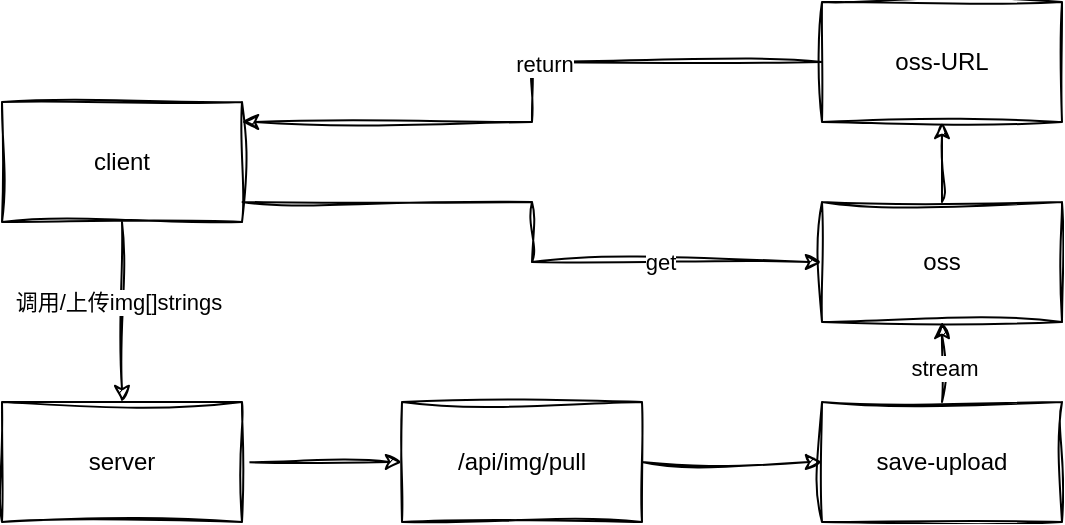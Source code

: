 <mxfile version="22.1.22" type="embed">
  <diagram name="第 1 页" id="-L21mTjG8m8KFZ9dBWi8">
    <mxGraphModel dx="1128" dy="467" grid="1" gridSize="10" guides="1" tooltips="1" connect="1" arrows="1" fold="1" page="1" pageScale="1" pageWidth="827" pageHeight="1169" math="0" shadow="0">
      <root>
        <mxCell id="0" />
        <mxCell id="1" parent="0" />
        <mxCell id="dTiAx6UK3Yj_eX1VGu5U-1" value="&lt;div data-t=&quot;flow&quot; data-processon-v=&quot;{&amp;quot;list&amp;quot;:[{&amp;quot;id&amp;quot;:&amp;quot;gLDWOsaupT811578&amp;quot;,&amp;quot;name&amp;quot;:&amp;quot;rectangle&amp;quot;,&amp;quot;title&amp;quot;:&amp;quot;矩形&amp;quot;,&amp;quot;category&amp;quot;:&amp;quot;basic&amp;quot;,&amp;quot;group&amp;quot;:&amp;quot;&amp;quot;,&amp;quot;groupName&amp;quot;:null,&amp;quot;locked&amp;quot;:false,&amp;quot;link&amp;quot;:&amp;quot;&amp;quot;,&amp;quot;children&amp;quot;:[],&amp;quot;parent&amp;quot;:&amp;quot;&amp;quot;,&amp;quot;resizeDir&amp;quot;:[&amp;quot;tl&amp;quot;,&amp;quot;tr&amp;quot;,&amp;quot;br&amp;quot;,&amp;quot;bl&amp;quot;,&amp;quot;l&amp;quot;,&amp;quot;t&amp;quot;,&amp;quot;r&amp;quot;,&amp;quot;b&amp;quot;],&amp;quot;attribute&amp;quot;:{&amp;quot;container&amp;quot;:false,&amp;quot;visible&amp;quot;:true,&amp;quot;rotatable&amp;quot;:true,&amp;quot;linkable&amp;quot;:true,&amp;quot;collapsable&amp;quot;:false,&amp;quot;collapsed&amp;quot;:false,&amp;quot;fixedLink&amp;quot;:false,&amp;quot;markerOffset&amp;quot;:5},&amp;quot;dataAttributes&amp;quot;:[{&amp;quot;name&amp;quot;:&amp;quot;序号&amp;quot;,&amp;quot;type&amp;quot;:&amp;quot;number&amp;quot;,&amp;quot;value&amp;quot;:&amp;quot;&amp;quot;,&amp;quot;category&amp;quot;:&amp;quot;default&amp;quot;,&amp;quot;id&amp;quot;:&amp;quot;JlQPgyejlZ394632&amp;quot;},{&amp;quot;name&amp;quot;:&amp;quot;名称&amp;quot;,&amp;quot;type&amp;quot;:&amp;quot;string&amp;quot;,&amp;quot;value&amp;quot;:&amp;quot;&amp;quot;,&amp;quot;category&amp;quot;:&amp;quot;default&amp;quot;,&amp;quot;id&amp;quot;:&amp;quot;lJrlAexkfx180489&amp;quot;},{&amp;quot;name&amp;quot;:&amp;quot;所有者&amp;quot;,&amp;quot;type&amp;quot;:&amp;quot;string&amp;quot;,&amp;quot;value&amp;quot;:&amp;quot;&amp;quot;,&amp;quot;category&amp;quot;:&amp;quot;default&amp;quot;,&amp;quot;id&amp;quot;:&amp;quot;VkzHucsKEB582434&amp;quot;},{&amp;quot;name&amp;quot;:&amp;quot;连接&amp;quot;,&amp;quot;type&amp;quot;:&amp;quot;link&amp;quot;,&amp;quot;value&amp;quot;:&amp;quot;&amp;quot;,&amp;quot;category&amp;quot;:&amp;quot;default&amp;quot;,&amp;quot;id&amp;quot;:&amp;quot;MulWnHFosX288640&amp;quot;},{&amp;quot;name&amp;quot;:&amp;quot;便笺&amp;quot;,&amp;quot;type&amp;quot;:&amp;quot;string&amp;quot;,&amp;quot;value&amp;quot;:&amp;quot;&amp;quot;,&amp;quot;category&amp;quot;:&amp;quot;default&amp;quot;,&amp;quot;id&amp;quot;:&amp;quot;utEHZRjKOc581117&amp;quot;}],&amp;quot;props&amp;quot;:{&amp;quot;x&amp;quot;:1031.958,&amp;quot;y&amp;quot;:5993.166,&amp;quot;w&amp;quot;:96,&amp;quot;h&amp;quot;:54,&amp;quot;zindex&amp;quot;:820,&amp;quot;angle&amp;quot;:0},&amp;quot;shapeStyle&amp;quot;:{&amp;quot;alpha&amp;quot;:1},&amp;quot;lineStyle&amp;quot;:{&amp;quot;lineStyle&amp;quot;:&amp;quot;dashed&amp;quot;,&amp;quot;lineColor&amp;quot;:&amp;quot;0,127,255&amp;quot;,&amp;quot;lineWidth&amp;quot;:1.5},&amp;quot;fillStyle&amp;quot;:{&amp;quot;type&amp;quot;:&amp;quot;none&amp;quot;},&amp;quot;theme&amp;quot;:{},&amp;quot;path&amp;quot;:[{&amp;quot;actions&amp;quot;:[{&amp;quot;action&amp;quot;:&amp;quot;move&amp;quot;,&amp;quot;x&amp;quot;:&amp;quot;0&amp;quot;,&amp;quot;y&amp;quot;:&amp;quot;0&amp;quot;},{&amp;quot;action&amp;quot;:&amp;quot;line&amp;quot;,&amp;quot;x&amp;quot;:&amp;quot;w&amp;quot;,&amp;quot;y&amp;quot;:&amp;quot;0&amp;quot;},{&amp;quot;action&amp;quot;:&amp;quot;line&amp;quot;,&amp;quot;x&amp;quot;:&amp;quot;w&amp;quot;,&amp;quot;y&amp;quot;:&amp;quot;h&amp;quot;},{&amp;quot;action&amp;quot;:&amp;quot;line&amp;quot;,&amp;quot;x&amp;quot;:&amp;quot;0&amp;quot;,&amp;quot;y&amp;quot;:&amp;quot;h&amp;quot;},{&amp;quot;action&amp;quot;:&amp;quot;close&amp;quot;}]}],&amp;quot;fontStyle&amp;quot;:{},&amp;quot;textBlock&amp;quot;:[{&amp;quot;position&amp;quot;:{&amp;quot;x&amp;quot;:10,&amp;quot;y&amp;quot;:0,&amp;quot;w&amp;quot;:&amp;quot;w-20&amp;quot;,&amp;quot;h&amp;quot;:&amp;quot;h&amp;quot;},&amp;quot;text&amp;quot;:&amp;quot;server&amp;quot;}],&amp;quot;anchors&amp;quot;:[{&amp;quot;x&amp;quot;:&amp;quot;w/2&amp;quot;,&amp;quot;y&amp;quot;:&amp;quot;0&amp;quot;},{&amp;quot;x&amp;quot;:&amp;quot;w/2&amp;quot;,&amp;quot;y&amp;quot;:&amp;quot;h&amp;quot;},{&amp;quot;x&amp;quot;:&amp;quot;0&amp;quot;,&amp;quot;y&amp;quot;:&amp;quot;h/2&amp;quot;},{&amp;quot;x&amp;quot;:&amp;quot;w&amp;quot;,&amp;quot;y&amp;quot;:&amp;quot;h/2&amp;quot;}]},{&amp;quot;id&amp;quot;:&amp;quot;mkiXFNtNtC384921&amp;quot;,&amp;quot;name&amp;quot;:&amp;quot;rectangle&amp;quot;,&amp;quot;title&amp;quot;:&amp;quot;矩形&amp;quot;,&amp;quot;category&amp;quot;:&amp;quot;basic&amp;quot;,&amp;quot;group&amp;quot;:&amp;quot;&amp;quot;,&amp;quot;groupName&amp;quot;:null,&amp;quot;locked&amp;quot;:false,&amp;quot;link&amp;quot;:&amp;quot;&amp;quot;,&amp;quot;children&amp;quot;:[],&amp;quot;parent&amp;quot;:&amp;quot;&amp;quot;,&amp;quot;resizeDir&amp;quot;:[&amp;quot;tl&amp;quot;,&amp;quot;tr&amp;quot;,&amp;quot;br&amp;quot;,&amp;quot;bl&amp;quot;,&amp;quot;l&amp;quot;,&amp;quot;t&amp;quot;,&amp;quot;r&amp;quot;,&amp;quot;b&amp;quot;],&amp;quot;attribute&amp;quot;:{&amp;quot;container&amp;quot;:false,&amp;quot;visible&amp;quot;:true,&amp;quot;rotatable&amp;quot;:true,&amp;quot;linkable&amp;quot;:true,&amp;quot;collapsable&amp;quot;:false,&amp;quot;collapsed&amp;quot;:false,&amp;quot;fixedLink&amp;quot;:false,&amp;quot;markerOffset&amp;quot;:5},&amp;quot;dataAttributes&amp;quot;:[{&amp;quot;name&amp;quot;:&amp;quot;序号&amp;quot;,&amp;quot;type&amp;quot;:&amp;quot;number&amp;quot;,&amp;quot;value&amp;quot;:&amp;quot;&amp;quot;,&amp;quot;category&amp;quot;:&amp;quot;default&amp;quot;,&amp;quot;id&amp;quot;:&amp;quot;jzGMtOKTHk629086&amp;quot;},{&amp;quot;name&amp;quot;:&amp;quot;名称&amp;quot;,&amp;quot;type&amp;quot;:&amp;quot;string&amp;quot;,&amp;quot;value&amp;quot;:&amp;quot;&amp;quot;,&amp;quot;category&amp;quot;:&amp;quot;default&amp;quot;,&amp;quot;id&amp;quot;:&amp;quot;kflUMVjPjo455238&amp;quot;},{&amp;quot;name&amp;quot;:&amp;quot;所有者&amp;quot;,&amp;quot;type&amp;quot;:&amp;quot;string&amp;quot;,&amp;quot;value&amp;quot;:&amp;quot;&amp;quot;,&amp;quot;category&amp;quot;:&amp;quot;default&amp;quot;,&amp;quot;id&amp;quot;:&amp;quot;ezDJBjnsQo268732&amp;quot;},{&amp;quot;name&amp;quot;:&amp;quot;连接&amp;quot;,&amp;quot;type&amp;quot;:&amp;quot;link&amp;quot;,&amp;quot;value&amp;quot;:&amp;quot;&amp;quot;,&amp;quot;category&amp;quot;:&amp;quot;default&amp;quot;,&amp;quot;id&amp;quot;:&amp;quot;yipCTJTPiG073978&amp;quot;},{&amp;quot;name&amp;quot;:&amp;quot;便笺&amp;quot;,&amp;quot;type&amp;quot;:&amp;quot;string&amp;quot;,&amp;quot;value&amp;quot;:&amp;quot;&amp;quot;,&amp;quot;category&amp;quot;:&amp;quot;default&amp;quot;,&amp;quot;id&amp;quot;:&amp;quot;FYYSMQBkkN711731&amp;quot;}],&amp;quot;props&amp;quot;:{&amp;quot;x&amp;quot;:1219.307,&amp;quot;y&amp;quot;:5993.166,&amp;quot;w&amp;quot;:96,&amp;quot;h&amp;quot;:54,&amp;quot;zindex&amp;quot;:822,&amp;quot;angle&amp;quot;:0},&amp;quot;shapeStyle&amp;quot;:{&amp;quot;alpha&amp;quot;:1},&amp;quot;lineStyle&amp;quot;:{&amp;quot;lineStyle&amp;quot;:&amp;quot;dashed&amp;quot;,&amp;quot;lineColor&amp;quot;:&amp;quot;0,127,255&amp;quot;,&amp;quot;lineWidth&amp;quot;:1.5},&amp;quot;fillStyle&amp;quot;:{&amp;quot;type&amp;quot;:&amp;quot;none&amp;quot;},&amp;quot;theme&amp;quot;:{},&amp;quot;path&amp;quot;:[{&amp;quot;actions&amp;quot;:[{&amp;quot;action&amp;quot;:&amp;quot;move&amp;quot;,&amp;quot;x&amp;quot;:&amp;quot;0&amp;quot;,&amp;quot;y&amp;quot;:&amp;quot;0&amp;quot;},{&amp;quot;action&amp;quot;:&amp;quot;line&amp;quot;,&amp;quot;x&amp;quot;:&amp;quot;w&amp;quot;,&amp;quot;y&amp;quot;:&amp;quot;0&amp;quot;},{&amp;quot;action&amp;quot;:&amp;quot;line&amp;quot;,&amp;quot;x&amp;quot;:&amp;quot;w&amp;quot;,&amp;quot;y&amp;quot;:&amp;quot;h&amp;quot;},{&amp;quot;action&amp;quot;:&amp;quot;line&amp;quot;,&amp;quot;x&amp;quot;:&amp;quot;0&amp;quot;,&amp;quot;y&amp;quot;:&amp;quot;h&amp;quot;},{&amp;quot;action&amp;quot;:&amp;quot;close&amp;quot;}]}],&amp;quot;fontStyle&amp;quot;:{},&amp;quot;textBlock&amp;quot;:[{&amp;quot;position&amp;quot;:{&amp;quot;x&amp;quot;:10,&amp;quot;y&amp;quot;:0,&amp;quot;w&amp;quot;:&amp;quot;w-20&amp;quot;,&amp;quot;h&amp;quot;:&amp;quot;h&amp;quot;},&amp;quot;text&amp;quot;:&amp;quot;/api/img/map&amp;quot;}],&amp;quot;anchors&amp;quot;:[{&amp;quot;x&amp;quot;:&amp;quot;w/2&amp;quot;,&amp;quot;y&amp;quot;:&amp;quot;0&amp;quot;},{&amp;quot;x&amp;quot;:&amp;quot;w/2&amp;quot;,&amp;quot;y&amp;quot;:&amp;quot;h&amp;quot;},{&amp;quot;x&amp;quot;:&amp;quot;0&amp;quot;,&amp;quot;y&amp;quot;:&amp;quot;h/2&amp;quot;},{&amp;quot;x&amp;quot;:&amp;quot;w&amp;quot;,&amp;quot;y&amp;quot;:&amp;quot;h/2&amp;quot;}]},{&amp;quot;id&amp;quot;:&amp;quot;tqsBhdkUDv802608&amp;quot;,&amp;quot;name&amp;quot;:&amp;quot;rectangle&amp;quot;,&amp;quot;title&amp;quot;:&amp;quot;矩形&amp;quot;,&amp;quot;category&amp;quot;:&amp;quot;basic&amp;quot;,&amp;quot;group&amp;quot;:&amp;quot;&amp;quot;,&amp;quot;groupName&amp;quot;:null,&amp;quot;locked&amp;quot;:false,&amp;quot;link&amp;quot;:&amp;quot;&amp;quot;,&amp;quot;children&amp;quot;:[],&amp;quot;parent&amp;quot;:&amp;quot;&amp;quot;,&amp;quot;resizeDir&amp;quot;:[&amp;quot;tl&amp;quot;,&amp;quot;tr&amp;quot;,&amp;quot;br&amp;quot;,&amp;quot;bl&amp;quot;,&amp;quot;l&amp;quot;,&amp;quot;t&amp;quot;,&amp;quot;r&amp;quot;,&amp;quot;b&amp;quot;],&amp;quot;attribute&amp;quot;:{&amp;quot;container&amp;quot;:false,&amp;quot;visible&amp;quot;:true,&amp;quot;rotatable&amp;quot;:true,&amp;quot;linkable&amp;quot;:true,&amp;quot;collapsable&amp;quot;:false,&amp;quot;collapsed&amp;quot;:false,&amp;quot;fixedLink&amp;quot;:false,&amp;quot;markerOffset&amp;quot;:5},&amp;quot;dataAttributes&amp;quot;:[{&amp;quot;name&amp;quot;:&amp;quot;序号&amp;quot;,&amp;quot;type&amp;quot;:&amp;quot;number&amp;quot;,&amp;quot;value&amp;quot;:&amp;quot;&amp;quot;,&amp;quot;category&amp;quot;:&amp;quot;default&amp;quot;,&amp;quot;id&amp;quot;:&amp;quot;jdxUozwaSQ570325&amp;quot;},{&amp;quot;name&amp;quot;:&amp;quot;名称&amp;quot;,&amp;quot;type&amp;quot;:&amp;quot;string&amp;quot;,&amp;quot;value&amp;quot;:&amp;quot;&amp;quot;,&amp;quot;category&amp;quot;:&amp;quot;default&amp;quot;,&amp;quot;id&amp;quot;:&amp;quot;rTCBzQEubs560028&amp;quot;},{&amp;quot;name&amp;quot;:&amp;quot;所有者&amp;quot;,&amp;quot;type&amp;quot;:&amp;quot;string&amp;quot;,&amp;quot;value&amp;quot;:&amp;quot;&amp;quot;,&amp;quot;category&amp;quot;:&amp;quot;default&amp;quot;,&amp;quot;id&amp;quot;:&amp;quot;sYzEkrAxce783136&amp;quot;},{&amp;quot;name&amp;quot;:&amp;quot;连接&amp;quot;,&amp;quot;type&amp;quot;:&amp;quot;link&amp;quot;,&amp;quot;value&amp;quot;:&amp;quot;&amp;quot;,&amp;quot;category&amp;quot;:&amp;quot;default&amp;quot;,&amp;quot;id&amp;quot;:&amp;quot;TfEGiNmEIs718461&amp;quot;},{&amp;quot;name&amp;quot;:&amp;quot;便笺&amp;quot;,&amp;quot;type&amp;quot;:&amp;quot;string&amp;quot;,&amp;quot;value&amp;quot;:&amp;quot;&amp;quot;,&amp;quot;category&amp;quot;:&amp;quot;default&amp;quot;,&amp;quot;id&amp;quot;:&amp;quot;xcfJwuvGuI685793&amp;quot;}],&amp;quot;props&amp;quot;:{&amp;quot;x&amp;quot;:1394.785,&amp;quot;y&amp;quot;:5993.166,&amp;quot;w&amp;quot;:96,&amp;quot;h&amp;quot;:54,&amp;quot;zindex&amp;quot;:824,&amp;quot;angle&amp;quot;:0},&amp;quot;shapeStyle&amp;quot;:{&amp;quot;alpha&amp;quot;:1},&amp;quot;lineStyle&amp;quot;:{&amp;quot;lineStyle&amp;quot;:&amp;quot;dashed&amp;quot;,&amp;quot;lineColor&amp;quot;:&amp;quot;0,127,255&amp;quot;,&amp;quot;lineWidth&amp;quot;:1.5},&amp;quot;fillStyle&amp;quot;:{&amp;quot;type&amp;quot;:&amp;quot;none&amp;quot;},&amp;quot;theme&amp;quot;:{},&amp;quot;path&amp;quot;:[{&amp;quot;actions&amp;quot;:[{&amp;quot;action&amp;quot;:&amp;quot;move&amp;quot;,&amp;quot;x&amp;quot;:&amp;quot;0&amp;quot;,&amp;quot;y&amp;quot;:&amp;quot;0&amp;quot;},{&amp;quot;action&amp;quot;:&amp;quot;line&amp;quot;,&amp;quot;x&amp;quot;:&amp;quot;w&amp;quot;,&amp;quot;y&amp;quot;:&amp;quot;0&amp;quot;},{&amp;quot;action&amp;quot;:&amp;quot;line&amp;quot;,&amp;quot;x&amp;quot;:&amp;quot;w&amp;quot;,&amp;quot;y&amp;quot;:&amp;quot;h&amp;quot;},{&amp;quot;action&amp;quot;:&amp;quot;line&amp;quot;,&amp;quot;x&amp;quot;:&amp;quot;0&amp;quot;,&amp;quot;y&amp;quot;:&amp;quot;h&amp;quot;},{&amp;quot;action&amp;quot;:&amp;quot;close&amp;quot;}]}],&amp;quot;fontStyle&amp;quot;:{},&amp;quot;textBlock&amp;quot;:[{&amp;quot;position&amp;quot;:{&amp;quot;x&amp;quot;:10,&amp;quot;y&amp;quot;:0,&amp;quot;w&amp;quot;:&amp;quot;w-20&amp;quot;,&amp;quot;h&amp;quot;:&amp;quot;h&amp;quot;},&amp;quot;text&amp;quot;:&amp;quot;pull&amp;quot;}],&amp;quot;anchors&amp;quot;:[{&amp;quot;x&amp;quot;:&amp;quot;w/2&amp;quot;,&amp;quot;y&amp;quot;:&amp;quot;0&amp;quot;},{&amp;quot;x&amp;quot;:&amp;quot;w/2&amp;quot;,&amp;quot;y&amp;quot;:&amp;quot;h&amp;quot;},{&amp;quot;x&amp;quot;:&amp;quot;0&amp;quot;,&amp;quot;y&amp;quot;:&amp;quot;h/2&amp;quot;},{&amp;quot;x&amp;quot;:&amp;quot;w&amp;quot;,&amp;quot;y&amp;quot;:&amp;quot;h/2&amp;quot;}]},{&amp;quot;id&amp;quot;:&amp;quot;mYsXDIhQIK173431&amp;quot;,&amp;quot;name&amp;quot;:&amp;quot;linker&amp;quot;,&amp;quot;text&amp;quot;:&amp;quot;&amp;quot;,&amp;quot;group&amp;quot;:&amp;quot;&amp;quot;,&amp;quot;linkerType&amp;quot;:&amp;quot;broken&amp;quot;,&amp;quot;points&amp;quot;:[{&amp;quot;x&amp;quot;:1529.69,&amp;quot;y&amp;quot;:6020.166},{&amp;quot;x&amp;quot;:1529.69,&amp;quot;y&amp;quot;:6020.166}],&amp;quot;locked&amp;quot;:false,&amp;quot;dataAttributes&amp;quot;:[],&amp;quot;props&amp;quot;:{&amp;quot;zindex&amp;quot;:825},&amp;quot;lineStyle&amp;quot;:{&amp;quot;lineWidth&amp;quot;:1.5},&amp;quot;from&amp;quot;:{&amp;quot;x&amp;quot;:1490.785,&amp;quot;y&amp;quot;:6020.166,&amp;quot;id&amp;quot;:&amp;quot;tqsBhdkUDv802608&amp;quot;,&amp;quot;angle&amp;quot;:3.142},&amp;quot;to&amp;quot;:{&amp;quot;id&amp;quot;:&amp;quot;zcKKXTDiIj012993&amp;quot;,&amp;quot;x&amp;quot;:1568.596,&amp;quot;y&amp;quot;:6020.166,&amp;quot;angle&amp;quot;:0},&amp;quot;textBlock&amp;quot;:[]},{&amp;quot;id&amp;quot;:&amp;quot;zcKKXTDiIj012993&amp;quot;,&amp;quot;name&amp;quot;:&amp;quot;rectangle&amp;quot;,&amp;quot;title&amp;quot;:&amp;quot;矩形&amp;quot;,&amp;quot;category&amp;quot;:&amp;quot;basic&amp;quot;,&amp;quot;group&amp;quot;:&amp;quot;&amp;quot;,&amp;quot;groupName&amp;quot;:null,&amp;quot;locked&amp;quot;:false,&amp;quot;link&amp;quot;:&amp;quot;&amp;quot;,&amp;quot;children&amp;quot;:[],&amp;quot;parent&amp;quot;:&amp;quot;&amp;quot;,&amp;quot;resizeDir&amp;quot;:[&amp;quot;tl&amp;quot;,&amp;quot;tr&amp;quot;,&amp;quot;br&amp;quot;,&amp;quot;bl&amp;quot;,&amp;quot;l&amp;quot;,&amp;quot;t&amp;quot;,&amp;quot;r&amp;quot;,&amp;quot;b&amp;quot;],&amp;quot;attribute&amp;quot;:{&amp;quot;container&amp;quot;:false,&amp;quot;visible&amp;quot;:true,&amp;quot;rotatable&amp;quot;:true,&amp;quot;linkable&amp;quot;:true,&amp;quot;collapsable&amp;quot;:false,&amp;quot;collapsed&amp;quot;:false,&amp;quot;fixedLink&amp;quot;:false,&amp;quot;markerOffset&amp;quot;:5},&amp;quot;dataAttributes&amp;quot;:[{&amp;quot;name&amp;quot;:&amp;quot;序号&amp;quot;,&amp;quot;type&amp;quot;:&amp;quot;number&amp;quot;,&amp;quot;value&amp;quot;:&amp;quot;&amp;quot;,&amp;quot;category&amp;quot;:&amp;quot;default&amp;quot;,&amp;quot;id&amp;quot;:&amp;quot;pKFKpEVAXo606710&amp;quot;},{&amp;quot;name&amp;quot;:&amp;quot;名称&amp;quot;,&amp;quot;type&amp;quot;:&amp;quot;string&amp;quot;,&amp;quot;value&amp;quot;:&amp;quot;&amp;quot;,&amp;quot;category&amp;quot;:&amp;quot;default&amp;quot;,&amp;quot;id&amp;quot;:&amp;quot;LpFBngFqFs144904&amp;quot;},{&amp;quot;name&amp;quot;:&amp;quot;所有者&amp;quot;,&amp;quot;type&amp;quot;:&amp;quot;string&amp;quot;,&amp;quot;value&amp;quot;:&amp;quot;&amp;quot;,&amp;quot;category&amp;quot;:&amp;quot;default&amp;quot;,&amp;quot;id&amp;quot;:&amp;quot;kJJqJiPbGR620993&amp;quot;},{&amp;quot;name&amp;quot;:&amp;quot;连接&amp;quot;,&amp;quot;type&amp;quot;:&amp;quot;link&amp;quot;,&amp;quot;value&amp;quot;:&amp;quot;&amp;quot;,&amp;quot;category&amp;quot;:&amp;quot;default&amp;quot;,&amp;quot;id&amp;quot;:&amp;quot;rAIGsifuyB153885&amp;quot;},{&amp;quot;name&amp;quot;:&amp;quot;便笺&amp;quot;,&amp;quot;type&amp;quot;:&amp;quot;string&amp;quot;,&amp;quot;value&amp;quot;:&amp;quot;&amp;quot;,&amp;quot;category&amp;quot;:&amp;quot;default&amp;quot;,&amp;quot;id&amp;quot;:&amp;quot;gHHdcnSkzm344141&amp;quot;}],&amp;quot;props&amp;quot;:{&amp;quot;x&amp;quot;:1566.494,&amp;quot;y&amp;quot;:5993.166,&amp;quot;w&amp;quot;:96,&amp;quot;h&amp;quot;:54,&amp;quot;zindex&amp;quot;:826,&amp;quot;angle&amp;quot;:0},&amp;quot;shapeStyle&amp;quot;:{&amp;quot;alpha&amp;quot;:1},&amp;quot;lineStyle&amp;quot;:{&amp;quot;lineStyle&amp;quot;:&amp;quot;dashed&amp;quot;,&amp;quot;lineColor&amp;quot;:&amp;quot;0,127,255&amp;quot;,&amp;quot;lineWidth&amp;quot;:1.5},&amp;quot;fillStyle&amp;quot;:{&amp;quot;type&amp;quot;:&amp;quot;none&amp;quot;},&amp;quot;theme&amp;quot;:{},&amp;quot;path&amp;quot;:[{&amp;quot;actions&amp;quot;:[{&amp;quot;action&amp;quot;:&amp;quot;move&amp;quot;,&amp;quot;x&amp;quot;:&amp;quot;0&amp;quot;,&amp;quot;y&amp;quot;:&amp;quot;0&amp;quot;},{&amp;quot;action&amp;quot;:&amp;quot;line&amp;quot;,&amp;quot;x&amp;quot;:&amp;quot;w&amp;quot;,&amp;quot;y&amp;quot;:&amp;quot;0&amp;quot;},{&amp;quot;action&amp;quot;:&amp;quot;line&amp;quot;,&amp;quot;x&amp;quot;:&amp;quot;w&amp;quot;,&amp;quot;y&amp;quot;:&amp;quot;h&amp;quot;},{&amp;quot;action&amp;quot;:&amp;quot;line&amp;quot;,&amp;quot;x&amp;quot;:&amp;quot;0&amp;quot;,&amp;quot;y&amp;quot;:&amp;quot;h&amp;quot;},{&amp;quot;action&amp;quot;:&amp;quot;close&amp;quot;}]}],&amp;quot;fontStyle&amp;quot;:{},&amp;quot;textBlock&amp;quot;:[{&amp;quot;position&amp;quot;:{&amp;quot;x&amp;quot;:10,&amp;quot;y&amp;quot;:0,&amp;quot;w&amp;quot;:&amp;quot;w-20&amp;quot;,&amp;quot;h&amp;quot;:&amp;quot;h&amp;quot;},&amp;quot;text&amp;quot;:&amp;quot;save&amp;quot;}],&amp;quot;anchors&amp;quot;:[{&amp;quot;x&amp;quot;:&amp;quot;w/2&amp;quot;,&amp;quot;y&amp;quot;:&amp;quot;0&amp;quot;},{&amp;quot;x&amp;quot;:&amp;quot;w/2&amp;quot;,&amp;quot;y&amp;quot;:&amp;quot;h&amp;quot;},{&amp;quot;x&amp;quot;:&amp;quot;0&amp;quot;,&amp;quot;y&amp;quot;:&amp;quot;h/2&amp;quot;},{&amp;quot;x&amp;quot;:&amp;quot;w&amp;quot;,&amp;quot;y&amp;quot;:&amp;quot;h/2&amp;quot;}]},{&amp;quot;id&amp;quot;:&amp;quot;lmqvLzfnQI868989&amp;quot;,&amp;quot;name&amp;quot;:&amp;quot;linker&amp;quot;,&amp;quot;text&amp;quot;:&amp;quot;&amp;quot;,&amp;quot;group&amp;quot;:&amp;quot;&amp;quot;,&amp;quot;linkerType&amp;quot;:&amp;quot;broken&amp;quot;,&amp;quot;points&amp;quot;:[{&amp;quot;x&amp;quot;:1702.494,&amp;quot;y&amp;quot;:6020.166},{&amp;quot;x&amp;quot;:1702.494,&amp;quot;y&amp;quot;:6020.166}],&amp;quot;locked&amp;quot;:false,&amp;quot;dataAttributes&amp;quot;:[],&amp;quot;props&amp;quot;:{&amp;quot;zindex&amp;quot;:827},&amp;quot;lineStyle&amp;quot;:{&amp;quot;lineWidth&amp;quot;:1.5},&amp;quot;from&amp;quot;:{&amp;quot;x&amp;quot;:1662.494,&amp;quot;y&amp;quot;:6020.166,&amp;quot;id&amp;quot;:&amp;quot;zcKKXTDiIj012993&amp;quot;,&amp;quot;angle&amp;quot;:3.142},&amp;quot;to&amp;quot;:{&amp;quot;id&amp;quot;:&amp;quot;NHBoHYEhZG973536&amp;quot;,&amp;quot;x&amp;quot;:1742.494,&amp;quot;y&amp;quot;:6020.166,&amp;quot;angle&amp;quot;:0},&amp;quot;textBlock&amp;quot;:[]},{&amp;quot;id&amp;quot;:&amp;quot;NHBoHYEhZG973536&amp;quot;,&amp;quot;name&amp;quot;:&amp;quot;rectangle&amp;quot;,&amp;quot;title&amp;quot;:&amp;quot;矩形&amp;quot;,&amp;quot;category&amp;quot;:&amp;quot;basic&amp;quot;,&amp;quot;group&amp;quot;:&amp;quot;&amp;quot;,&amp;quot;groupName&amp;quot;:null,&amp;quot;locked&amp;quot;:false,&amp;quot;link&amp;quot;:&amp;quot;&amp;quot;,&amp;quot;children&amp;quot;:[],&amp;quot;parent&amp;quot;:&amp;quot;&amp;quot;,&amp;quot;resizeDir&amp;quot;:[&amp;quot;tl&amp;quot;,&amp;quot;tr&amp;quot;,&amp;quot;br&amp;quot;,&amp;quot;bl&amp;quot;,&amp;quot;l&amp;quot;,&amp;quot;t&amp;quot;,&amp;quot;r&amp;quot;,&amp;quot;b&amp;quot;],&amp;quot;attribute&amp;quot;:{&amp;quot;container&amp;quot;:false,&amp;quot;visible&amp;quot;:true,&amp;quot;rotatable&amp;quot;:true,&amp;quot;linkable&amp;quot;:true,&amp;quot;collapsable&amp;quot;:false,&amp;quot;collapsed&amp;quot;:false,&amp;quot;fixedLink&amp;quot;:false,&amp;quot;markerOffset&amp;quot;:5},&amp;quot;dataAttributes&amp;quot;:[{&amp;quot;name&amp;quot;:&amp;quot;序号&amp;quot;,&amp;quot;type&amp;quot;:&amp;quot;number&amp;quot;,&amp;quot;value&amp;quot;:&amp;quot;&amp;quot;,&amp;quot;category&amp;quot;:&amp;quot;default&amp;quot;,&amp;quot;id&amp;quot;:&amp;quot;yqxCstjIiS526929&amp;quot;},{&amp;quot;name&amp;quot;:&amp;quot;名称&amp;quot;,&amp;quot;type&amp;quot;:&amp;quot;string&amp;quot;,&amp;quot;value&amp;quot;:&amp;quot;&amp;quot;,&amp;quot;category&amp;quot;:&amp;quot;default&amp;quot;,&amp;quot;id&amp;quot;:&amp;quot;jNrZlpwCDW651354&amp;quot;},{&amp;quot;name&amp;quot;:&amp;quot;所有者&amp;quot;,&amp;quot;type&amp;quot;:&amp;quot;string&amp;quot;,&amp;quot;value&amp;quot;:&amp;quot;&amp;quot;,&amp;quot;category&amp;quot;:&amp;quot;default&amp;quot;,&amp;quot;id&amp;quot;:&amp;quot;RpJHCDtCUj533326&amp;quot;},{&amp;quot;name&amp;quot;:&amp;quot;连接&amp;quot;,&amp;quot;type&amp;quot;:&amp;quot;link&amp;quot;,&amp;quot;value&amp;quot;:&amp;quot;&amp;quot;,&amp;quot;category&amp;quot;:&amp;quot;default&amp;quot;,&amp;quot;id&amp;quot;:&amp;quot;HUySdbFgjN357966&amp;quot;},{&amp;quot;name&amp;quot;:&amp;quot;便笺&amp;quot;,&amp;quot;type&amp;quot;:&amp;quot;string&amp;quot;,&amp;quot;value&amp;quot;:&amp;quot;&amp;quot;,&amp;quot;category&amp;quot;:&amp;quot;default&amp;quot;,&amp;quot;id&amp;quot;:&amp;quot;lzyiTPvmgU723733&amp;quot;}],&amp;quot;props&amp;quot;:{&amp;quot;x&amp;quot;:1743.823,&amp;quot;y&amp;quot;:5993.166,&amp;quot;w&amp;quot;:96,&amp;quot;h&amp;quot;:54,&amp;quot;zindex&amp;quot;:828,&amp;quot;angle&amp;quot;:0},&amp;quot;shapeStyle&amp;quot;:{&amp;quot;alpha&amp;quot;:1},&amp;quot;lineStyle&amp;quot;:{&amp;quot;lineStyle&amp;quot;:&amp;quot;dashed&amp;quot;,&amp;quot;lineColor&amp;quot;:&amp;quot;0,127,255&amp;quot;,&amp;quot;lineWidth&amp;quot;:1.5},&amp;quot;fillStyle&amp;quot;:{&amp;quot;type&amp;quot;:&amp;quot;none&amp;quot;},&amp;quot;theme&amp;quot;:{},&amp;quot;path&amp;quot;:[{&amp;quot;actions&amp;quot;:[{&amp;quot;action&amp;quot;:&amp;quot;move&amp;quot;,&amp;quot;x&amp;quot;:&amp;quot;0&amp;quot;,&amp;quot;y&amp;quot;:&amp;quot;0&amp;quot;},{&amp;quot;action&amp;quot;:&amp;quot;line&amp;quot;,&amp;quot;x&amp;quot;:&amp;quot;w&amp;quot;,&amp;quot;y&amp;quot;:&amp;quot;0&amp;quot;},{&amp;quot;action&amp;quot;:&amp;quot;line&amp;quot;,&amp;quot;x&amp;quot;:&amp;quot;w&amp;quot;,&amp;quot;y&amp;quot;:&amp;quot;h&amp;quot;},{&amp;quot;action&amp;quot;:&amp;quot;line&amp;quot;,&amp;quot;x&amp;quot;:&amp;quot;0&amp;quot;,&amp;quot;y&amp;quot;:&amp;quot;h&amp;quot;},{&amp;quot;action&amp;quot;:&amp;quot;close&amp;quot;}]}],&amp;quot;fontStyle&amp;quot;:{},&amp;quot;textBlock&amp;quot;:[{&amp;quot;position&amp;quot;:{&amp;quot;x&amp;quot;:10,&amp;quot;y&amp;quot;:0,&amp;quot;w&amp;quot;:&amp;quot;w-20&amp;quot;,&amp;quot;h&amp;quot;:&amp;quot;h&amp;quot;},&amp;quot;text&amp;quot;:&amp;quot;upload-oss&amp;quot;}],&amp;quot;anchors&amp;quot;:[{&amp;quot;x&amp;quot;:&amp;quot;w/2&amp;quot;,&amp;quot;y&amp;quot;:&amp;quot;0&amp;quot;},{&amp;quot;x&amp;quot;:&amp;quot;w/2&amp;quot;,&amp;quot;y&amp;quot;:&amp;quot;h&amp;quot;},{&amp;quot;x&amp;quot;:&amp;quot;0&amp;quot;,&amp;quot;y&amp;quot;:&amp;quot;h/2&amp;quot;},{&amp;quot;x&amp;quot;:&amp;quot;w&amp;quot;,&amp;quot;y&amp;quot;:&amp;quot;h/2&amp;quot;}]},{&amp;quot;id&amp;quot;:&amp;quot;CAiiVMFEOw481836&amp;quot;,&amp;quot;name&amp;quot;:&amp;quot;rectangle&amp;quot;,&amp;quot;title&amp;quot;:&amp;quot;矩形&amp;quot;,&amp;quot;category&amp;quot;:&amp;quot;basic&amp;quot;,&amp;quot;group&amp;quot;:&amp;quot;&amp;quot;,&amp;quot;groupName&amp;quot;:null,&amp;quot;locked&amp;quot;:false,&amp;quot;link&amp;quot;:&amp;quot;&amp;quot;,&amp;quot;children&amp;quot;:[],&amp;quot;parent&amp;quot;:&amp;quot;&amp;quot;,&amp;quot;resizeDir&amp;quot;:[&amp;quot;tl&amp;quot;,&amp;quot;tr&amp;quot;,&amp;quot;br&amp;quot;,&amp;quot;bl&amp;quot;,&amp;quot;l&amp;quot;,&amp;quot;t&amp;quot;,&amp;quot;r&amp;quot;,&amp;quot;b&amp;quot;],&amp;quot;attribute&amp;quot;:{&amp;quot;container&amp;quot;:false,&amp;quot;visible&amp;quot;:true,&amp;quot;rotatable&amp;quot;:true,&amp;quot;linkable&amp;quot;:true,&amp;quot;collapsable&amp;quot;:false,&amp;quot;collapsed&amp;quot;:false,&amp;quot;fixedLink&amp;quot;:false,&amp;quot;markerOffset&amp;quot;:5},&amp;quot;dataAttributes&amp;quot;:[{&amp;quot;name&amp;quot;:&amp;quot;序号&amp;quot;,&amp;quot;type&amp;quot;:&amp;quot;number&amp;quot;,&amp;quot;value&amp;quot;:&amp;quot;&amp;quot;,&amp;quot;category&amp;quot;:&amp;quot;default&amp;quot;,&amp;quot;id&amp;quot;:&amp;quot;qEOQkocVPa667042&amp;quot;},{&amp;quot;name&amp;quot;:&amp;quot;名称&amp;quot;,&amp;quot;type&amp;quot;:&amp;quot;string&amp;quot;,&amp;quot;value&amp;quot;:&amp;quot;&amp;quot;,&amp;quot;category&amp;quot;:&amp;quot;default&amp;quot;,&amp;quot;id&amp;quot;:&amp;quot;tbHspujUCz965720&amp;quot;},{&amp;quot;name&amp;quot;:&amp;quot;所有者&amp;quot;,&amp;quot;type&amp;quot;:&amp;quot;string&amp;quot;,&amp;quot;value&amp;quot;:&amp;quot;&amp;quot;,&amp;quot;category&amp;quot;:&amp;quot;default&amp;quot;,&amp;quot;id&amp;quot;:&amp;quot;yRTUzduDqO823215&amp;quot;},{&amp;quot;name&amp;quot;:&amp;quot;连接&amp;quot;,&amp;quot;type&amp;quot;:&amp;quot;link&amp;quot;,&amp;quot;value&amp;quot;:&amp;quot;&amp;quot;,&amp;quot;category&amp;quot;:&amp;quot;default&amp;quot;,&amp;quot;id&amp;quot;:&amp;quot;MSFtCUqmKH562570&amp;quot;},{&amp;quot;name&amp;quot;:&amp;quot;便笺&amp;quot;,&amp;quot;type&amp;quot;:&amp;quot;string&amp;quot;,&amp;quot;value&amp;quot;:&amp;quot;&amp;quot;,&amp;quot;category&amp;quot;:&amp;quot;default&amp;quot;,&amp;quot;id&amp;quot;:&amp;quot;sGZTbLRglK238028&amp;quot;}],&amp;quot;props&amp;quot;:{&amp;quot;x&amp;quot;:1219.307,&amp;quot;y&amp;quot;:5814.723,&amp;quot;w&amp;quot;:96,&amp;quot;h&amp;quot;:61.446,&amp;quot;zindex&amp;quot;:829,&amp;quot;angle&amp;quot;:0},&amp;quot;shapeStyle&amp;quot;:{&amp;quot;alpha&amp;quot;:1},&amp;quot;lineStyle&amp;quot;:{&amp;quot;lineStyle&amp;quot;:&amp;quot;dashed&amp;quot;,&amp;quot;lineColor&amp;quot;:&amp;quot;0,127,255&amp;quot;,&amp;quot;lineWidth&amp;quot;:1.5},&amp;quot;fillStyle&amp;quot;:{&amp;quot;type&amp;quot;:&amp;quot;none&amp;quot;},&amp;quot;theme&amp;quot;:{},&amp;quot;path&amp;quot;:[{&amp;quot;actions&amp;quot;:[{&amp;quot;action&amp;quot;:&amp;quot;move&amp;quot;,&amp;quot;x&amp;quot;:&amp;quot;0&amp;quot;,&amp;quot;y&amp;quot;:&amp;quot;0&amp;quot;},{&amp;quot;action&amp;quot;:&amp;quot;line&amp;quot;,&amp;quot;x&amp;quot;:&amp;quot;w&amp;quot;,&amp;quot;y&amp;quot;:&amp;quot;0&amp;quot;},{&amp;quot;action&amp;quot;:&amp;quot;line&amp;quot;,&amp;quot;x&amp;quot;:&amp;quot;w&amp;quot;,&amp;quot;y&amp;quot;:&amp;quot;h&amp;quot;},{&amp;quot;action&amp;quot;:&amp;quot;line&amp;quot;,&amp;quot;x&amp;quot;:&amp;quot;0&amp;quot;,&amp;quot;y&amp;quot;:&amp;quot;h&amp;quot;},{&amp;quot;action&amp;quot;:&amp;quot;close&amp;quot;}]}],&amp;quot;fontStyle&amp;quot;:{},&amp;quot;textBlock&amp;quot;:[{&amp;quot;position&amp;quot;:{&amp;quot;x&amp;quot;:10,&amp;quot;y&amp;quot;:0,&amp;quot;w&amp;quot;:&amp;quot;w-20&amp;quot;,&amp;quot;h&amp;quot;:&amp;quot;h&amp;quot;},&amp;quot;text&amp;quot;:&amp;quot;client&amp;quot;}],&amp;quot;anchors&amp;quot;:[{&amp;quot;x&amp;quot;:&amp;quot;w/2&amp;quot;,&amp;quot;y&amp;quot;:&amp;quot;0&amp;quot;},{&amp;quot;x&amp;quot;:&amp;quot;w/2&amp;quot;,&amp;quot;y&amp;quot;:&amp;quot;h&amp;quot;},{&amp;quot;x&amp;quot;:&amp;quot;0&amp;quot;,&amp;quot;y&amp;quot;:&amp;quot;h/2&amp;quot;},{&amp;quot;x&amp;quot;:&amp;quot;w&amp;quot;,&amp;quot;y&amp;quot;:&amp;quot;h/2&amp;quot;}]},{&amp;quot;id&amp;quot;:&amp;quot;myAlXrzNeX034290&amp;quot;,&amp;quot;name&amp;quot;:&amp;quot;linker&amp;quot;,&amp;quot;text&amp;quot;:&amp;quot;&amp;quot;,&amp;quot;group&amp;quot;:&amp;quot;&amp;quot;,&amp;quot;linkerType&amp;quot;:&amp;quot;broken&amp;quot;,&amp;quot;points&amp;quot;:[{&amp;quot;x&amp;quot;:1173.633,&amp;quot;y&amp;quot;:6020.166},{&amp;quot;x&amp;quot;:1173.633,&amp;quot;y&amp;quot;:6020.166}],&amp;quot;locked&amp;quot;:false,&amp;quot;dataAttributes&amp;quot;:[],&amp;quot;props&amp;quot;:{&amp;quot;zindex&amp;quot;:830},&amp;quot;lineStyle&amp;quot;:{&amp;quot;lineWidth&amp;quot;:1.5},&amp;quot;from&amp;quot;:{&amp;quot;x&amp;quot;:1127.958,&amp;quot;y&amp;quot;:6020.166,&amp;quot;angle&amp;quot;:3.142,&amp;quot;id&amp;quot;:&amp;quot;gLDWOsaupT811578&amp;quot;},&amp;quot;to&amp;quot;:{&amp;quot;id&amp;quot;:&amp;quot;mkiXFNtNtC384921&amp;quot;,&amp;quot;x&amp;quot;:1219.307,&amp;quot;y&amp;quot;:6020.166,&amp;quot;angle&amp;quot;:0},&amp;quot;textBlock&amp;quot;:[]},{&amp;quot;id&amp;quot;:&amp;quot;bqFmehkaDk237506&amp;quot;,&amp;quot;name&amp;quot;:&amp;quot;linker&amp;quot;,&amp;quot;text&amp;quot;:&amp;quot;&amp;quot;,&amp;quot;group&amp;quot;:&amp;quot;&amp;quot;,&amp;quot;linkerType&amp;quot;:&amp;quot;broken&amp;quot;,&amp;quot;points&amp;quot;:[{&amp;quot;x&amp;quot;:1355.046,&amp;quot;y&amp;quot;:6020.166},{&amp;quot;x&amp;quot;:1355.046,&amp;quot;y&amp;quot;:6020.166}],&amp;quot;locked&amp;quot;:false,&amp;quot;dataAttributes&amp;quot;:[],&amp;quot;props&amp;quot;:{&amp;quot;zindex&amp;quot;:831},&amp;quot;lineStyle&amp;quot;:{&amp;quot;lineWidth&amp;quot;:1.5},&amp;quot;from&amp;quot;:{&amp;quot;x&amp;quot;:1315.307,&amp;quot;y&amp;quot;:6020.166,&amp;quot;angle&amp;quot;:3.142,&amp;quot;id&amp;quot;:&amp;quot;mkiXFNtNtC384921&amp;quot;},&amp;quot;to&amp;quot;:{&amp;quot;id&amp;quot;:&amp;quot;tqsBhdkUDv802608&amp;quot;,&amp;quot;x&amp;quot;:1394.785,&amp;quot;y&amp;quot;:6020.166,&amp;quot;angle&amp;quot;:0},&amp;quot;textBlock&amp;quot;:[]},{&amp;quot;id&amp;quot;:&amp;quot;XfyGZSgwnG752422&amp;quot;,&amp;quot;name&amp;quot;:&amp;quot;linker&amp;quot;,&amp;quot;text&amp;quot;:&amp;quot;传入img/map&amp;quot;,&amp;quot;group&amp;quot;:&amp;quot;&amp;quot;,&amp;quot;linkerType&amp;quot;:&amp;quot;broken&amp;quot;,&amp;quot;points&amp;quot;:[{&amp;quot;x&amp;quot;:1267.307,&amp;quot;y&amp;quot;:5934.668},{&amp;quot;x&amp;quot;:1267.307,&amp;quot;y&amp;quot;:5934.668}],&amp;quot;locked&amp;quot;:false,&amp;quot;dataAttributes&amp;quot;:[],&amp;quot;props&amp;quot;:{&amp;quot;zindex&amp;quot;:832},&amp;quot;lineStyle&amp;quot;:{&amp;quot;lineWidth&amp;quot;:1.5},&amp;quot;from&amp;quot;:{&amp;quot;x&amp;quot;:1267.307,&amp;quot;y&amp;quot;:5876.17,&amp;quot;id&amp;quot;:&amp;quot;CAiiVMFEOw481836&amp;quot;,&amp;quot;angle&amp;quot;:4.712},&amp;quot;to&amp;quot;:{&amp;quot;id&amp;quot;:&amp;quot;mkiXFNtNtC384921&amp;quot;,&amp;quot;x&amp;quot;:1267.307,&amp;quot;y&amp;quot;:5993.166,&amp;quot;angle&amp;quot;:1.571},&amp;quot;textBlock&amp;quot;:[{&amp;quot;text&amp;quot;:&amp;quot;传入img/map&amp;quot;,&amp;quot;location&amp;quot;:0.56}],&amp;quot;textPos&amp;quot;:{&amp;quot;x&amp;quot;:1267.307,&amp;quot;y&amp;quot;:5940.518,&amp;quot;t&amp;quot;:42}},{&amp;quot;id&amp;quot;:&amp;quot;FNHkJrFRMW895601&amp;quot;,&amp;quot;name&amp;quot;:&amp;quot;linker&amp;quot;,&amp;quot;text&amp;quot;:&amp;quot;&amp;quot;,&amp;quot;group&amp;quot;:&amp;quot;&amp;quot;,&amp;quot;linkerType&amp;quot;:&amp;quot;broken&amp;quot;,&amp;quot;points&amp;quot;:[{&amp;quot;x&amp;quot;:1335,&amp;quot;y&amp;quot;:6007,&amp;quot;fixed&amp;quot;:true},{&amp;quot;x&amp;quot;:1335,&amp;quot;y&amp;quot;:5957,&amp;quot;fixed&amp;quot;:true},{&amp;quot;x&amp;quot;:1607.834,&amp;quot;y&amp;quot;:5957}],&amp;quot;locked&amp;quot;:false,&amp;quot;dataAttributes&amp;quot;:[],&amp;quot;props&amp;quot;:{&amp;quot;zindex&amp;quot;:833},&amp;quot;lineStyle&amp;quot;:{&amp;quot;lineWidth&amp;quot;:1.5},&amp;quot;from&amp;quot;:{&amp;quot;angle&amp;quot;:3.142,&amp;quot;x&amp;quot;:1315,&amp;quot;y&amp;quot;:6007,&amp;quot;id&amp;quot;:&amp;quot;mkiXFNtNtC384921&amp;quot;},&amp;quot;to&amp;quot;:{&amp;quot;id&amp;quot;:&amp;quot;ElKQDuCzPd562072&amp;quot;,&amp;quot;x&amp;quot;:1607.834,&amp;quot;y&amp;quot;:5872.446,&amp;quot;angle&amp;quot;:4.712},&amp;quot;textBlock&amp;quot;:[]},{&amp;quot;id&amp;quot;:&amp;quot;ElKQDuCzPd562072&amp;quot;,&amp;quot;name&amp;quot;:&amp;quot;rectangle&amp;quot;,&amp;quot;title&amp;quot;:&amp;quot;矩形&amp;quot;,&amp;quot;category&amp;quot;:&amp;quot;basic&amp;quot;,&amp;quot;group&amp;quot;:&amp;quot;&amp;quot;,&amp;quot;groupName&amp;quot;:null,&amp;quot;locked&amp;quot;:false,&amp;quot;link&amp;quot;:&amp;quot;&amp;quot;,&amp;quot;children&amp;quot;:[],&amp;quot;parent&amp;quot;:&amp;quot;&amp;quot;,&amp;quot;resizeDir&amp;quot;:[&amp;quot;tl&amp;quot;,&amp;quot;tr&amp;quot;,&amp;quot;br&amp;quot;,&amp;quot;bl&amp;quot;,&amp;quot;l&amp;quot;,&amp;quot;t&amp;quot;,&amp;quot;r&amp;quot;,&amp;quot;b&amp;quot;],&amp;quot;attribute&amp;quot;:{&amp;quot;container&amp;quot;:false,&amp;quot;visible&amp;quot;:true,&amp;quot;rotatable&amp;quot;:true,&amp;quot;linkable&amp;quot;:true,&amp;quot;collapsable&amp;quot;:false,&amp;quot;collapsed&amp;quot;:false,&amp;quot;fixedLink&amp;quot;:false,&amp;quot;markerOffset&amp;quot;:5},&amp;quot;dataAttributes&amp;quot;:[{&amp;quot;name&amp;quot;:&amp;quot;序号&amp;quot;,&amp;quot;type&amp;quot;:&amp;quot;number&amp;quot;,&amp;quot;value&amp;quot;:&amp;quot;&amp;quot;,&amp;quot;category&amp;quot;:&amp;quot;default&amp;quot;,&amp;quot;id&amp;quot;:&amp;quot;GuXZcgZBFC746062&amp;quot;},{&amp;quot;name&amp;quot;:&amp;quot;名称&amp;quot;,&amp;quot;type&amp;quot;:&amp;quot;string&amp;quot;,&amp;quot;value&amp;quot;:&amp;quot;&amp;quot;,&amp;quot;category&amp;quot;:&amp;quot;default&amp;quot;,&amp;quot;id&amp;quot;:&amp;quot;dQVKrpAFdz501817&amp;quot;},{&amp;quot;name&amp;quot;:&amp;quot;所有者&amp;quot;,&amp;quot;type&amp;quot;:&amp;quot;string&amp;quot;,&amp;quot;value&amp;quot;:&amp;quot;&amp;quot;,&amp;quot;category&amp;quot;:&amp;quot;default&amp;quot;,&amp;quot;id&amp;quot;:&amp;quot;kEPCoOZJYf526780&amp;quot;},{&amp;quot;name&amp;quot;:&amp;quot;连接&amp;quot;,&amp;quot;type&amp;quot;:&amp;quot;link&amp;quot;,&amp;quot;value&amp;quot;:&amp;quot;&amp;quot;,&amp;quot;category&amp;quot;:&amp;quot;default&amp;quot;,&amp;quot;id&amp;quot;:&amp;quot;LzFSdFNNpK307714&amp;quot;},{&amp;quot;name&amp;quot;:&amp;quot;便笺&amp;quot;,&amp;quot;type&amp;quot;:&amp;quot;string&amp;quot;,&amp;quot;value&amp;quot;:&amp;quot;&amp;quot;,&amp;quot;category&amp;quot;:&amp;quot;default&amp;quot;,&amp;quot;id&amp;quot;:&amp;quot;GIddAeIInh844619&amp;quot;}],&amp;quot;props&amp;quot;:{&amp;quot;x&amp;quot;:1559.834,&amp;quot;y&amp;quot;:5818.446,&amp;quot;w&amp;quot;:96,&amp;quot;h&amp;quot;:54,&amp;quot;zindex&amp;quot;:834,&amp;quot;angle&amp;quot;:0},&amp;quot;shapeStyle&amp;quot;:{&amp;quot;alpha&amp;quot;:1},&amp;quot;lineStyle&amp;quot;:{&amp;quot;lineStyle&amp;quot;:&amp;quot;dashed&amp;quot;,&amp;quot;lineColor&amp;quot;:&amp;quot;0,127,255&amp;quot;,&amp;quot;lineWidth&amp;quot;:1.5},&amp;quot;fillStyle&amp;quot;:{&amp;quot;type&amp;quot;:&amp;quot;none&amp;quot;},&amp;quot;theme&amp;quot;:{},&amp;quot;path&amp;quot;:[{&amp;quot;actions&amp;quot;:[{&amp;quot;action&amp;quot;:&amp;quot;move&amp;quot;,&amp;quot;x&amp;quot;:&amp;quot;0&amp;quot;,&amp;quot;y&amp;quot;:&amp;quot;0&amp;quot;},{&amp;quot;action&amp;quot;:&amp;quot;line&amp;quot;,&amp;quot;x&amp;quot;:&amp;quot;w&amp;quot;,&amp;quot;y&amp;quot;:&amp;quot;0&amp;quot;},{&amp;quot;action&amp;quot;:&amp;quot;line&amp;quot;,&amp;quot;x&amp;quot;:&amp;quot;w&amp;quot;,&amp;quot;y&amp;quot;:&amp;quot;h&amp;quot;},{&amp;quot;action&amp;quot;:&amp;quot;line&amp;quot;,&amp;quot;x&amp;quot;:&amp;quot;0&amp;quot;,&amp;quot;y&amp;quot;:&amp;quot;h&amp;quot;},{&amp;quot;action&amp;quot;:&amp;quot;close&amp;quot;}]}],&amp;quot;fontStyle&amp;quot;:{},&amp;quot;textBlock&amp;quot;:[{&amp;quot;position&amp;quot;:{&amp;quot;x&amp;quot;:10,&amp;quot;y&amp;quot;:0,&amp;quot;w&amp;quot;:&amp;quot;w-20&amp;quot;,&amp;quot;h&amp;quot;:&amp;quot;h&amp;quot;},&amp;quot;text&amp;quot;:&amp;quot;oss-url&amp;quot;}],&amp;quot;anchors&amp;quot;:[{&amp;quot;x&amp;quot;:&amp;quot;w/2&amp;quot;,&amp;quot;y&amp;quot;:&amp;quot;0&amp;quot;},{&amp;quot;x&amp;quot;:&amp;quot;w/2&amp;quot;,&amp;quot;y&amp;quot;:&amp;quot;h&amp;quot;},{&amp;quot;x&amp;quot;:&amp;quot;0&amp;quot;,&amp;quot;y&amp;quot;:&amp;quot;h/2&amp;quot;},{&amp;quot;x&amp;quot;:&amp;quot;w&amp;quot;,&amp;quot;y&amp;quot;:&amp;quot;h/2&amp;quot;}]},{&amp;quot;id&amp;quot;:&amp;quot;FYEkpxFewa563072&amp;quot;,&amp;quot;name&amp;quot;:&amp;quot;linker&amp;quot;,&amp;quot;text&amp;quot;:&amp;quot;对象地址&amp;quot;,&amp;quot;group&amp;quot;:&amp;quot;&amp;quot;,&amp;quot;linkerType&amp;quot;:&amp;quot;broken&amp;quot;,&amp;quot;points&amp;quot;:[{&amp;quot;x&amp;quot;:1791.823,&amp;quot;y&amp;quot;:5845.446}],&amp;quot;locked&amp;quot;:false,&amp;quot;dataAttributes&amp;quot;:[],&amp;quot;props&amp;quot;:{&amp;quot;zindex&amp;quot;:835},&amp;quot;lineStyle&amp;quot;:{&amp;quot;lineWidth&amp;quot;:1.5},&amp;quot;from&amp;quot;:{&amp;quot;x&amp;quot;:1791.823,&amp;quot;y&amp;quot;:5993.166,&amp;quot;angle&amp;quot;:1.571,&amp;quot;id&amp;quot;:&amp;quot;NHBoHYEhZG973536&amp;quot;},&amp;quot;to&amp;quot;:{&amp;quot;id&amp;quot;:&amp;quot;ElKQDuCzPd562072&amp;quot;,&amp;quot;x&amp;quot;:1655.834,&amp;quot;y&amp;quot;:5845.446,&amp;quot;angle&amp;quot;:3.142},&amp;quot;textBlock&amp;quot;:[{&amp;quot;text&amp;quot;:&amp;quot;对象地址&amp;quot;,&amp;quot;location&amp;quot;:0.689}],&amp;quot;textPos&amp;quot;:{&amp;quot;x&amp;quot;:1744.227,&amp;quot;y&amp;quot;:5845.446,&amp;quot;t&amp;quot;:27}},{&amp;quot;id&amp;quot;:&amp;quot;RVEvTeDcik758558&amp;quot;,&amp;quot;name&amp;quot;:&amp;quot;linker&amp;quot;,&amp;quot;text&amp;quot;:&amp;quot;返回&amp;quot;,&amp;quot;group&amp;quot;:&amp;quot;&amp;quot;,&amp;quot;linkerType&amp;quot;:&amp;quot;broken&amp;quot;,&amp;quot;points&amp;quot;:[{&amp;quot;x&amp;quot;:1437.571,&amp;quot;y&amp;quot;:5845.446},{&amp;quot;x&amp;quot;:1437.571,&amp;quot;y&amp;quot;:5845.446}],&amp;quot;locked&amp;quot;:false,&amp;quot;dataAttributes&amp;quot;:[],&amp;quot;props&amp;quot;:{&amp;quot;zindex&amp;quot;:836},&amp;quot;lineStyle&amp;quot;:{&amp;quot;lineWidth&amp;quot;:1.5},&amp;quot;from&amp;quot;:{&amp;quot;x&amp;quot;:1559.834,&amp;quot;y&amp;quot;:5845.446,&amp;quot;angle&amp;quot;:0,&amp;quot;id&amp;quot;:&amp;quot;ElKQDuCzPd562072&amp;quot;},&amp;quot;to&amp;quot;:{&amp;quot;id&amp;quot;:&amp;quot;CAiiVMFEOw481836&amp;quot;,&amp;quot;x&amp;quot;:1315.307,&amp;quot;y&amp;quot;:5845.446,&amp;quot;angle&amp;quot;:3.142},&amp;quot;textBlock&amp;quot;:[{&amp;quot;text&amp;quot;:&amp;quot;返回&amp;quot;,&amp;quot;location&amp;quot;:0.654}],&amp;quot;textPos&amp;quot;:{&amp;quot;x&amp;quot;:1400.892,&amp;quot;y&amp;quot;:5845.446,&amp;quot;t&amp;quot;:46}},{&amp;quot;id&amp;quot;:&amp;quot;JyzNnQQjBZ207900&amp;quot;,&amp;quot;name&amp;quot;:&amp;quot;linker&amp;quot;,&amp;quot;text&amp;quot;:&amp;quot;&amp;quot;,&amp;quot;group&amp;quot;:&amp;quot;&amp;quot;,&amp;quot;linkerType&amp;quot;:&amp;quot;broken&amp;quot;,&amp;quot;points&amp;quot;:[{&amp;quot;x&amp;quot;:1267.307,&amp;quot;y&amp;quot;:5771.612},{&amp;quot;x&amp;quot;:1267.307,&amp;quot;y&amp;quot;:5771.612}],&amp;quot;locked&amp;quot;:false,&amp;quot;dataAttributes&amp;quot;:[],&amp;quot;props&amp;quot;:{&amp;quot;zindex&amp;quot;:837},&amp;quot;lineStyle&amp;quot;:{&amp;quot;lineWidth&amp;quot;:1.5},&amp;quot;from&amp;quot;:{&amp;quot;x&amp;quot;:1267.307,&amp;quot;y&amp;quot;:5814.723,&amp;quot;id&amp;quot;:&amp;quot;CAiiVMFEOw481836&amp;quot;,&amp;quot;angle&amp;quot;:1.571},&amp;quot;to&amp;quot;:{&amp;quot;id&amp;quot;:&amp;quot;oWIDGPhlWJ457018&amp;quot;,&amp;quot;x&amp;quot;:1267.307,&amp;quot;y&amp;quot;:5728.5,&amp;quot;angle&amp;quot;:4.712},&amp;quot;textBlock&amp;quot;:[]},{&amp;quot;id&amp;quot;:&amp;quot;oWIDGPhlWJ457018&amp;quot;,&amp;quot;name&amp;quot;:&amp;quot;rectangle&amp;quot;,&amp;quot;title&amp;quot;:&amp;quot;矩形&amp;quot;,&amp;quot;category&amp;quot;:&amp;quot;basic&amp;quot;,&amp;quot;group&amp;quot;:&amp;quot;&amp;quot;,&amp;quot;groupName&amp;quot;:null,&amp;quot;locked&amp;quot;:false,&amp;quot;link&amp;quot;:&amp;quot;&amp;quot;,&amp;quot;children&amp;quot;:[],&amp;quot;parent&amp;quot;:&amp;quot;&amp;quot;,&amp;quot;resizeDir&amp;quot;:[&amp;quot;tl&amp;quot;,&amp;quot;tr&amp;quot;,&amp;quot;br&amp;quot;,&amp;quot;bl&amp;quot;,&amp;quot;l&amp;quot;,&amp;quot;t&amp;quot;,&amp;quot;r&amp;quot;,&amp;quot;b&amp;quot;],&amp;quot;attribute&amp;quot;:{&amp;quot;container&amp;quot;:false,&amp;quot;visible&amp;quot;:true,&amp;quot;rotatable&amp;quot;:true,&amp;quot;linkable&amp;quot;:true,&amp;quot;collapsable&amp;quot;:false,&amp;quot;collapsed&amp;quot;:false,&amp;quot;fixedLink&amp;quot;:false,&amp;quot;markerOffset&amp;quot;:5},&amp;quot;dataAttributes&amp;quot;:[{&amp;quot;name&amp;quot;:&amp;quot;序号&amp;quot;,&amp;quot;type&amp;quot;:&amp;quot;number&amp;quot;,&amp;quot;value&amp;quot;:&amp;quot;&amp;quot;,&amp;quot;category&amp;quot;:&amp;quot;default&amp;quot;,&amp;quot;id&amp;quot;:&amp;quot;xsjpVnvFgm690156&amp;quot;},{&amp;quot;name&amp;quot;:&amp;quot;名称&amp;quot;,&amp;quot;type&amp;quot;:&amp;quot;string&amp;quot;,&amp;quot;value&amp;quot;:&amp;quot;&amp;quot;,&amp;quot;category&amp;quot;:&amp;quot;default&amp;quot;,&amp;quot;id&amp;quot;:&amp;quot;QTGjqfJohl394644&amp;quot;},{&amp;quot;name&amp;quot;:&amp;quot;所有者&amp;quot;,&amp;quot;type&amp;quot;:&amp;quot;string&amp;quot;,&amp;quot;value&amp;quot;:&amp;quot;&amp;quot;,&amp;quot;category&amp;quot;:&amp;quot;default&amp;quot;,&amp;quot;id&amp;quot;:&amp;quot;jVJTPPszBr037797&amp;quot;},{&amp;quot;name&amp;quot;:&amp;quot;连接&amp;quot;,&amp;quot;type&amp;quot;:&amp;quot;link&amp;quot;,&amp;quot;value&amp;quot;:&amp;quot;&amp;quot;,&amp;quot;category&amp;quot;:&amp;quot;default&amp;quot;,&amp;quot;id&amp;quot;:&amp;quot;fXrJvMtfzU084687&amp;quot;},{&amp;quot;name&amp;quot;:&amp;quot;便笺&amp;quot;,&amp;quot;type&amp;quot;:&amp;quot;string&amp;quot;,&amp;quot;value&amp;quot;:&amp;quot;&amp;quot;,&amp;quot;category&amp;quot;:&amp;quot;default&amp;quot;,&amp;quot;id&amp;quot;:&amp;quot;uxHJVJTLpK106849&amp;quot;}],&amp;quot;props&amp;quot;:{&amp;quot;x&amp;quot;:1219.307,&amp;quot;y&amp;quot;:5674.5,&amp;quot;w&amp;quot;:96,&amp;quot;h&amp;quot;:54,&amp;quot;zindex&amp;quot;:838,&amp;quot;angle&amp;quot;:0},&amp;quot;shapeStyle&amp;quot;:{&amp;quot;alpha&amp;quot;:1},&amp;quot;lineStyle&amp;quot;:{&amp;quot;lineStyle&amp;quot;:&amp;quot;dashed&amp;quot;,&amp;quot;lineColor&amp;quot;:&amp;quot;0,127,255&amp;quot;,&amp;quot;lineWidth&amp;quot;:1.5},&amp;quot;fillStyle&amp;quot;:{&amp;quot;type&amp;quot;:&amp;quot;none&amp;quot;},&amp;quot;theme&amp;quot;:{},&amp;quot;path&amp;quot;:[{&amp;quot;actions&amp;quot;:[{&amp;quot;action&amp;quot;:&amp;quot;move&amp;quot;,&amp;quot;x&amp;quot;:&amp;quot;0&amp;quot;,&amp;quot;y&amp;quot;:&amp;quot;0&amp;quot;},{&amp;quot;action&amp;quot;:&amp;quot;line&amp;quot;,&amp;quot;x&amp;quot;:&amp;quot;w&amp;quot;,&amp;quot;y&amp;quot;:&amp;quot;0&amp;quot;},{&amp;quot;action&amp;quot;:&amp;quot;line&amp;quot;,&amp;quot;x&amp;quot;:&amp;quot;w&amp;quot;,&amp;quot;y&amp;quot;:&amp;quot;h&amp;quot;},{&amp;quot;action&amp;quot;:&amp;quot;line&amp;quot;,&amp;quot;x&amp;quot;:&amp;quot;0&amp;quot;,&amp;quot;y&amp;quot;:&amp;quot;h&amp;quot;},{&amp;quot;action&amp;quot;:&amp;quot;close&amp;quot;}]}],&amp;quot;fontStyle&amp;quot;:{},&amp;quot;textBlock&amp;quot;:[{&amp;quot;position&amp;quot;:{&amp;quot;x&amp;quot;:10,&amp;quot;y&amp;quot;:0,&amp;quot;w&amp;quot;:&amp;quot;w-20&amp;quot;,&amp;quot;h&amp;quot;:&amp;quot;h&amp;quot;},&amp;quot;text&amp;quot;:&amp;quot;保存到当前目录&amp;quot;}],&amp;quot;anchors&amp;quot;:[{&amp;quot;x&amp;quot;:&amp;quot;w/2&amp;quot;,&amp;quot;y&amp;quot;:&amp;quot;0&amp;quot;},{&amp;quot;x&amp;quot;:&amp;quot;w/2&amp;quot;,&amp;quot;y&amp;quot;:&amp;quot;h&amp;quot;},{&amp;quot;x&amp;quot;:&amp;quot;0&amp;quot;,&amp;quot;y&amp;quot;:&amp;quot;h/2&amp;quot;},{&amp;quot;x&amp;quot;:&amp;quot;w&amp;quot;,&amp;quot;y&amp;quot;:&amp;quot;h/2&amp;quot;}]}]}&quot;&gt; &lt;/div&gt;" style="text;whiteSpace=wrap;html=1;sketch=1;curveFitting=1;jiggle=2;" parent="1" vertex="1">
          <mxGeometry x="170" y="380" width="30" height="20" as="geometry" />
        </mxCell>
        <mxCell id="dTiAx6UK3Yj_eX1VGu5U-2" value="&lt;div data-t=&quot;flow&quot; data-processon-v=&quot;{&amp;quot;list&amp;quot;:[{&amp;quot;id&amp;quot;:&amp;quot;gLDWOsaupT811578&amp;quot;,&amp;quot;name&amp;quot;:&amp;quot;rectangle&amp;quot;,&amp;quot;title&amp;quot;:&amp;quot;矩形&amp;quot;,&amp;quot;category&amp;quot;:&amp;quot;basic&amp;quot;,&amp;quot;group&amp;quot;:&amp;quot;&amp;quot;,&amp;quot;groupName&amp;quot;:null,&amp;quot;locked&amp;quot;:false,&amp;quot;link&amp;quot;:&amp;quot;&amp;quot;,&amp;quot;children&amp;quot;:[],&amp;quot;parent&amp;quot;:&amp;quot;&amp;quot;,&amp;quot;resizeDir&amp;quot;:[&amp;quot;tl&amp;quot;,&amp;quot;tr&amp;quot;,&amp;quot;br&amp;quot;,&amp;quot;bl&amp;quot;,&amp;quot;l&amp;quot;,&amp;quot;t&amp;quot;,&amp;quot;r&amp;quot;,&amp;quot;b&amp;quot;],&amp;quot;attribute&amp;quot;:{&amp;quot;container&amp;quot;:false,&amp;quot;visible&amp;quot;:true,&amp;quot;rotatable&amp;quot;:true,&amp;quot;linkable&amp;quot;:true,&amp;quot;collapsable&amp;quot;:false,&amp;quot;collapsed&amp;quot;:false,&amp;quot;fixedLink&amp;quot;:false,&amp;quot;markerOffset&amp;quot;:5},&amp;quot;dataAttributes&amp;quot;:[{&amp;quot;name&amp;quot;:&amp;quot;序号&amp;quot;,&amp;quot;type&amp;quot;:&amp;quot;number&amp;quot;,&amp;quot;value&amp;quot;:&amp;quot;&amp;quot;,&amp;quot;category&amp;quot;:&amp;quot;default&amp;quot;,&amp;quot;id&amp;quot;:&amp;quot;JlQPgyejlZ394632&amp;quot;},{&amp;quot;name&amp;quot;:&amp;quot;名称&amp;quot;,&amp;quot;type&amp;quot;:&amp;quot;string&amp;quot;,&amp;quot;value&amp;quot;:&amp;quot;&amp;quot;,&amp;quot;category&amp;quot;:&amp;quot;default&amp;quot;,&amp;quot;id&amp;quot;:&amp;quot;lJrlAexkfx180489&amp;quot;},{&amp;quot;name&amp;quot;:&amp;quot;所有者&amp;quot;,&amp;quot;type&amp;quot;:&amp;quot;string&amp;quot;,&amp;quot;value&amp;quot;:&amp;quot;&amp;quot;,&amp;quot;category&amp;quot;:&amp;quot;default&amp;quot;,&amp;quot;id&amp;quot;:&amp;quot;VkzHucsKEB582434&amp;quot;},{&amp;quot;name&amp;quot;:&amp;quot;连接&amp;quot;,&amp;quot;type&amp;quot;:&amp;quot;link&amp;quot;,&amp;quot;value&amp;quot;:&amp;quot;&amp;quot;,&amp;quot;category&amp;quot;:&amp;quot;default&amp;quot;,&amp;quot;id&amp;quot;:&amp;quot;MulWnHFosX288640&amp;quot;},{&amp;quot;name&amp;quot;:&amp;quot;便笺&amp;quot;,&amp;quot;type&amp;quot;:&amp;quot;string&amp;quot;,&amp;quot;value&amp;quot;:&amp;quot;&amp;quot;,&amp;quot;category&amp;quot;:&amp;quot;default&amp;quot;,&amp;quot;id&amp;quot;:&amp;quot;utEHZRjKOc581117&amp;quot;}],&amp;quot;props&amp;quot;:{&amp;quot;x&amp;quot;:1031.958,&amp;quot;y&amp;quot;:5993.166,&amp;quot;w&amp;quot;:96,&amp;quot;h&amp;quot;:54,&amp;quot;zindex&amp;quot;:820,&amp;quot;angle&amp;quot;:0},&amp;quot;shapeStyle&amp;quot;:{&amp;quot;alpha&amp;quot;:1},&amp;quot;lineStyle&amp;quot;:{&amp;quot;lineStyle&amp;quot;:&amp;quot;dashed&amp;quot;,&amp;quot;lineColor&amp;quot;:&amp;quot;0,127,255&amp;quot;,&amp;quot;lineWidth&amp;quot;:1.5},&amp;quot;fillStyle&amp;quot;:{&amp;quot;type&amp;quot;:&amp;quot;none&amp;quot;},&amp;quot;theme&amp;quot;:{},&amp;quot;path&amp;quot;:[{&amp;quot;actions&amp;quot;:[{&amp;quot;action&amp;quot;:&amp;quot;move&amp;quot;,&amp;quot;x&amp;quot;:&amp;quot;0&amp;quot;,&amp;quot;y&amp;quot;:&amp;quot;0&amp;quot;},{&amp;quot;action&amp;quot;:&amp;quot;line&amp;quot;,&amp;quot;x&amp;quot;:&amp;quot;w&amp;quot;,&amp;quot;y&amp;quot;:&amp;quot;0&amp;quot;},{&amp;quot;action&amp;quot;:&amp;quot;line&amp;quot;,&amp;quot;x&amp;quot;:&amp;quot;w&amp;quot;,&amp;quot;y&amp;quot;:&amp;quot;h&amp;quot;},{&amp;quot;action&amp;quot;:&amp;quot;line&amp;quot;,&amp;quot;x&amp;quot;:&amp;quot;0&amp;quot;,&amp;quot;y&amp;quot;:&amp;quot;h&amp;quot;},{&amp;quot;action&amp;quot;:&amp;quot;close&amp;quot;}]}],&amp;quot;fontStyle&amp;quot;:{},&amp;quot;textBlock&amp;quot;:[{&amp;quot;position&amp;quot;:{&amp;quot;x&amp;quot;:10,&amp;quot;y&amp;quot;:0,&amp;quot;w&amp;quot;:&amp;quot;w-20&amp;quot;,&amp;quot;h&amp;quot;:&amp;quot;h&amp;quot;},&amp;quot;text&amp;quot;:&amp;quot;server&amp;quot;}],&amp;quot;anchors&amp;quot;:[{&amp;quot;x&amp;quot;:&amp;quot;w/2&amp;quot;,&amp;quot;y&amp;quot;:&amp;quot;0&amp;quot;},{&amp;quot;x&amp;quot;:&amp;quot;w/2&amp;quot;,&amp;quot;y&amp;quot;:&amp;quot;h&amp;quot;},{&amp;quot;x&amp;quot;:&amp;quot;0&amp;quot;,&amp;quot;y&amp;quot;:&amp;quot;h/2&amp;quot;},{&amp;quot;x&amp;quot;:&amp;quot;w&amp;quot;,&amp;quot;y&amp;quot;:&amp;quot;h/2&amp;quot;}]},{&amp;quot;id&amp;quot;:&amp;quot;mkiXFNtNtC384921&amp;quot;,&amp;quot;name&amp;quot;:&amp;quot;rectangle&amp;quot;,&amp;quot;title&amp;quot;:&amp;quot;矩形&amp;quot;,&amp;quot;category&amp;quot;:&amp;quot;basic&amp;quot;,&amp;quot;group&amp;quot;:&amp;quot;&amp;quot;,&amp;quot;groupName&amp;quot;:null,&amp;quot;locked&amp;quot;:false,&amp;quot;link&amp;quot;:&amp;quot;&amp;quot;,&amp;quot;children&amp;quot;:[],&amp;quot;parent&amp;quot;:&amp;quot;&amp;quot;,&amp;quot;resizeDir&amp;quot;:[&amp;quot;tl&amp;quot;,&amp;quot;tr&amp;quot;,&amp;quot;br&amp;quot;,&amp;quot;bl&amp;quot;,&amp;quot;l&amp;quot;,&amp;quot;t&amp;quot;,&amp;quot;r&amp;quot;,&amp;quot;b&amp;quot;],&amp;quot;attribute&amp;quot;:{&amp;quot;container&amp;quot;:false,&amp;quot;visible&amp;quot;:true,&amp;quot;rotatable&amp;quot;:true,&amp;quot;linkable&amp;quot;:true,&amp;quot;collapsable&amp;quot;:false,&amp;quot;collapsed&amp;quot;:false,&amp;quot;fixedLink&amp;quot;:false,&amp;quot;markerOffset&amp;quot;:5},&amp;quot;dataAttributes&amp;quot;:[{&amp;quot;name&amp;quot;:&amp;quot;序号&amp;quot;,&amp;quot;type&amp;quot;:&amp;quot;number&amp;quot;,&amp;quot;value&amp;quot;:&amp;quot;&amp;quot;,&amp;quot;category&amp;quot;:&amp;quot;default&amp;quot;,&amp;quot;id&amp;quot;:&amp;quot;jzGMtOKTHk629086&amp;quot;},{&amp;quot;name&amp;quot;:&amp;quot;名称&amp;quot;,&amp;quot;type&amp;quot;:&amp;quot;string&amp;quot;,&amp;quot;value&amp;quot;:&amp;quot;&amp;quot;,&amp;quot;category&amp;quot;:&amp;quot;default&amp;quot;,&amp;quot;id&amp;quot;:&amp;quot;kflUMVjPjo455238&amp;quot;},{&amp;quot;name&amp;quot;:&amp;quot;所有者&amp;quot;,&amp;quot;type&amp;quot;:&amp;quot;string&amp;quot;,&amp;quot;value&amp;quot;:&amp;quot;&amp;quot;,&amp;quot;category&amp;quot;:&amp;quot;default&amp;quot;,&amp;quot;id&amp;quot;:&amp;quot;ezDJBjnsQo268732&amp;quot;},{&amp;quot;name&amp;quot;:&amp;quot;连接&amp;quot;,&amp;quot;type&amp;quot;:&amp;quot;link&amp;quot;,&amp;quot;value&amp;quot;:&amp;quot;&amp;quot;,&amp;quot;category&amp;quot;:&amp;quot;default&amp;quot;,&amp;quot;id&amp;quot;:&amp;quot;yipCTJTPiG073978&amp;quot;},{&amp;quot;name&amp;quot;:&amp;quot;便笺&amp;quot;,&amp;quot;type&amp;quot;:&amp;quot;string&amp;quot;,&amp;quot;value&amp;quot;:&amp;quot;&amp;quot;,&amp;quot;category&amp;quot;:&amp;quot;default&amp;quot;,&amp;quot;id&amp;quot;:&amp;quot;FYYSMQBkkN711731&amp;quot;}],&amp;quot;props&amp;quot;:{&amp;quot;x&amp;quot;:1219.307,&amp;quot;y&amp;quot;:5993.166,&amp;quot;w&amp;quot;:96,&amp;quot;h&amp;quot;:54,&amp;quot;zindex&amp;quot;:822,&amp;quot;angle&amp;quot;:0},&amp;quot;shapeStyle&amp;quot;:{&amp;quot;alpha&amp;quot;:1},&amp;quot;lineStyle&amp;quot;:{&amp;quot;lineStyle&amp;quot;:&amp;quot;dashed&amp;quot;,&amp;quot;lineColor&amp;quot;:&amp;quot;0,127,255&amp;quot;,&amp;quot;lineWidth&amp;quot;:1.5},&amp;quot;fillStyle&amp;quot;:{&amp;quot;type&amp;quot;:&amp;quot;none&amp;quot;},&amp;quot;theme&amp;quot;:{},&amp;quot;path&amp;quot;:[{&amp;quot;actions&amp;quot;:[{&amp;quot;action&amp;quot;:&amp;quot;move&amp;quot;,&amp;quot;x&amp;quot;:&amp;quot;0&amp;quot;,&amp;quot;y&amp;quot;:&amp;quot;0&amp;quot;},{&amp;quot;action&amp;quot;:&amp;quot;line&amp;quot;,&amp;quot;x&amp;quot;:&amp;quot;w&amp;quot;,&amp;quot;y&amp;quot;:&amp;quot;0&amp;quot;},{&amp;quot;action&amp;quot;:&amp;quot;line&amp;quot;,&amp;quot;x&amp;quot;:&amp;quot;w&amp;quot;,&amp;quot;y&amp;quot;:&amp;quot;h&amp;quot;},{&amp;quot;action&amp;quot;:&amp;quot;line&amp;quot;,&amp;quot;x&amp;quot;:&amp;quot;0&amp;quot;,&amp;quot;y&amp;quot;:&amp;quot;h&amp;quot;},{&amp;quot;action&amp;quot;:&amp;quot;close&amp;quot;}]}],&amp;quot;fontStyle&amp;quot;:{},&amp;quot;textBlock&amp;quot;:[{&amp;quot;position&amp;quot;:{&amp;quot;x&amp;quot;:10,&amp;quot;y&amp;quot;:0,&amp;quot;w&amp;quot;:&amp;quot;w-20&amp;quot;,&amp;quot;h&amp;quot;:&amp;quot;h&amp;quot;},&amp;quot;text&amp;quot;:&amp;quot;/api/img/map&amp;quot;}],&amp;quot;anchors&amp;quot;:[{&amp;quot;x&amp;quot;:&amp;quot;w/2&amp;quot;,&amp;quot;y&amp;quot;:&amp;quot;0&amp;quot;},{&amp;quot;x&amp;quot;:&amp;quot;w/2&amp;quot;,&amp;quot;y&amp;quot;:&amp;quot;h&amp;quot;},{&amp;quot;x&amp;quot;:&amp;quot;0&amp;quot;,&amp;quot;y&amp;quot;:&amp;quot;h/2&amp;quot;},{&amp;quot;x&amp;quot;:&amp;quot;w&amp;quot;,&amp;quot;y&amp;quot;:&amp;quot;h/2&amp;quot;}]},{&amp;quot;id&amp;quot;:&amp;quot;tqsBhdkUDv802608&amp;quot;,&amp;quot;name&amp;quot;:&amp;quot;rectangle&amp;quot;,&amp;quot;title&amp;quot;:&amp;quot;矩形&amp;quot;,&amp;quot;category&amp;quot;:&amp;quot;basic&amp;quot;,&amp;quot;group&amp;quot;:&amp;quot;&amp;quot;,&amp;quot;groupName&amp;quot;:null,&amp;quot;locked&amp;quot;:false,&amp;quot;link&amp;quot;:&amp;quot;&amp;quot;,&amp;quot;children&amp;quot;:[],&amp;quot;parent&amp;quot;:&amp;quot;&amp;quot;,&amp;quot;resizeDir&amp;quot;:[&amp;quot;tl&amp;quot;,&amp;quot;tr&amp;quot;,&amp;quot;br&amp;quot;,&amp;quot;bl&amp;quot;,&amp;quot;l&amp;quot;,&amp;quot;t&amp;quot;,&amp;quot;r&amp;quot;,&amp;quot;b&amp;quot;],&amp;quot;attribute&amp;quot;:{&amp;quot;container&amp;quot;:false,&amp;quot;visible&amp;quot;:true,&amp;quot;rotatable&amp;quot;:true,&amp;quot;linkable&amp;quot;:true,&amp;quot;collapsable&amp;quot;:false,&amp;quot;collapsed&amp;quot;:false,&amp;quot;fixedLink&amp;quot;:false,&amp;quot;markerOffset&amp;quot;:5},&amp;quot;dataAttributes&amp;quot;:[{&amp;quot;name&amp;quot;:&amp;quot;序号&amp;quot;,&amp;quot;type&amp;quot;:&amp;quot;number&amp;quot;,&amp;quot;value&amp;quot;:&amp;quot;&amp;quot;,&amp;quot;category&amp;quot;:&amp;quot;default&amp;quot;,&amp;quot;id&amp;quot;:&amp;quot;jdxUozwaSQ570325&amp;quot;},{&amp;quot;name&amp;quot;:&amp;quot;名称&amp;quot;,&amp;quot;type&amp;quot;:&amp;quot;string&amp;quot;,&amp;quot;value&amp;quot;:&amp;quot;&amp;quot;,&amp;quot;category&amp;quot;:&amp;quot;default&amp;quot;,&amp;quot;id&amp;quot;:&amp;quot;rTCBzQEubs560028&amp;quot;},{&amp;quot;name&amp;quot;:&amp;quot;所有者&amp;quot;,&amp;quot;type&amp;quot;:&amp;quot;string&amp;quot;,&amp;quot;value&amp;quot;:&amp;quot;&amp;quot;,&amp;quot;category&amp;quot;:&amp;quot;default&amp;quot;,&amp;quot;id&amp;quot;:&amp;quot;sYzEkrAxce783136&amp;quot;},{&amp;quot;name&amp;quot;:&amp;quot;连接&amp;quot;,&amp;quot;type&amp;quot;:&amp;quot;link&amp;quot;,&amp;quot;value&amp;quot;:&amp;quot;&amp;quot;,&amp;quot;category&amp;quot;:&amp;quot;default&amp;quot;,&amp;quot;id&amp;quot;:&amp;quot;TfEGiNmEIs718461&amp;quot;},{&amp;quot;name&amp;quot;:&amp;quot;便笺&amp;quot;,&amp;quot;type&amp;quot;:&amp;quot;string&amp;quot;,&amp;quot;value&amp;quot;:&amp;quot;&amp;quot;,&amp;quot;category&amp;quot;:&amp;quot;default&amp;quot;,&amp;quot;id&amp;quot;:&amp;quot;xcfJwuvGuI685793&amp;quot;}],&amp;quot;props&amp;quot;:{&amp;quot;x&amp;quot;:1394.785,&amp;quot;y&amp;quot;:5993.166,&amp;quot;w&amp;quot;:96,&amp;quot;h&amp;quot;:54,&amp;quot;zindex&amp;quot;:824,&amp;quot;angle&amp;quot;:0},&amp;quot;shapeStyle&amp;quot;:{&amp;quot;alpha&amp;quot;:1},&amp;quot;lineStyle&amp;quot;:{&amp;quot;lineStyle&amp;quot;:&amp;quot;dashed&amp;quot;,&amp;quot;lineColor&amp;quot;:&amp;quot;0,127,255&amp;quot;,&amp;quot;lineWidth&amp;quot;:1.5},&amp;quot;fillStyle&amp;quot;:{&amp;quot;type&amp;quot;:&amp;quot;none&amp;quot;},&amp;quot;theme&amp;quot;:{},&amp;quot;path&amp;quot;:[{&amp;quot;actions&amp;quot;:[{&amp;quot;action&amp;quot;:&amp;quot;move&amp;quot;,&amp;quot;x&amp;quot;:&amp;quot;0&amp;quot;,&amp;quot;y&amp;quot;:&amp;quot;0&amp;quot;},{&amp;quot;action&amp;quot;:&amp;quot;line&amp;quot;,&amp;quot;x&amp;quot;:&amp;quot;w&amp;quot;,&amp;quot;y&amp;quot;:&amp;quot;0&amp;quot;},{&amp;quot;action&amp;quot;:&amp;quot;line&amp;quot;,&amp;quot;x&amp;quot;:&amp;quot;w&amp;quot;,&amp;quot;y&amp;quot;:&amp;quot;h&amp;quot;},{&amp;quot;action&amp;quot;:&amp;quot;line&amp;quot;,&amp;quot;x&amp;quot;:&amp;quot;0&amp;quot;,&amp;quot;y&amp;quot;:&amp;quot;h&amp;quot;},{&amp;quot;action&amp;quot;:&amp;quot;close&amp;quot;}]}],&amp;quot;fontStyle&amp;quot;:{},&amp;quot;textBlock&amp;quot;:[{&amp;quot;position&amp;quot;:{&amp;quot;x&amp;quot;:10,&amp;quot;y&amp;quot;:0,&amp;quot;w&amp;quot;:&amp;quot;w-20&amp;quot;,&amp;quot;h&amp;quot;:&amp;quot;h&amp;quot;},&amp;quot;text&amp;quot;:&amp;quot;pull&amp;quot;}],&amp;quot;anchors&amp;quot;:[{&amp;quot;x&amp;quot;:&amp;quot;w/2&amp;quot;,&amp;quot;y&amp;quot;:&amp;quot;0&amp;quot;},{&amp;quot;x&amp;quot;:&amp;quot;w/2&amp;quot;,&amp;quot;y&amp;quot;:&amp;quot;h&amp;quot;},{&amp;quot;x&amp;quot;:&amp;quot;0&amp;quot;,&amp;quot;y&amp;quot;:&amp;quot;h/2&amp;quot;},{&amp;quot;x&amp;quot;:&amp;quot;w&amp;quot;,&amp;quot;y&amp;quot;:&amp;quot;h/2&amp;quot;}]},{&amp;quot;id&amp;quot;:&amp;quot;mYsXDIhQIK173431&amp;quot;,&amp;quot;name&amp;quot;:&amp;quot;linker&amp;quot;,&amp;quot;text&amp;quot;:&amp;quot;&amp;quot;,&amp;quot;group&amp;quot;:&amp;quot;&amp;quot;,&amp;quot;linkerType&amp;quot;:&amp;quot;broken&amp;quot;,&amp;quot;points&amp;quot;:[{&amp;quot;x&amp;quot;:1529.69,&amp;quot;y&amp;quot;:6020.166},{&amp;quot;x&amp;quot;:1529.69,&amp;quot;y&amp;quot;:6020.166}],&amp;quot;locked&amp;quot;:false,&amp;quot;dataAttributes&amp;quot;:[],&amp;quot;props&amp;quot;:{&amp;quot;zindex&amp;quot;:825},&amp;quot;lineStyle&amp;quot;:{&amp;quot;lineWidth&amp;quot;:1.5},&amp;quot;from&amp;quot;:{&amp;quot;x&amp;quot;:1490.785,&amp;quot;y&amp;quot;:6020.166,&amp;quot;id&amp;quot;:&amp;quot;tqsBhdkUDv802608&amp;quot;,&amp;quot;angle&amp;quot;:3.142},&amp;quot;to&amp;quot;:{&amp;quot;id&amp;quot;:&amp;quot;zcKKXTDiIj012993&amp;quot;,&amp;quot;x&amp;quot;:1568.596,&amp;quot;y&amp;quot;:6020.166,&amp;quot;angle&amp;quot;:0},&amp;quot;textBlock&amp;quot;:[]},{&amp;quot;id&amp;quot;:&amp;quot;zcKKXTDiIj012993&amp;quot;,&amp;quot;name&amp;quot;:&amp;quot;rectangle&amp;quot;,&amp;quot;title&amp;quot;:&amp;quot;矩形&amp;quot;,&amp;quot;category&amp;quot;:&amp;quot;basic&amp;quot;,&amp;quot;group&amp;quot;:&amp;quot;&amp;quot;,&amp;quot;groupName&amp;quot;:null,&amp;quot;locked&amp;quot;:false,&amp;quot;link&amp;quot;:&amp;quot;&amp;quot;,&amp;quot;children&amp;quot;:[],&amp;quot;parent&amp;quot;:&amp;quot;&amp;quot;,&amp;quot;resizeDir&amp;quot;:[&amp;quot;tl&amp;quot;,&amp;quot;tr&amp;quot;,&amp;quot;br&amp;quot;,&amp;quot;bl&amp;quot;,&amp;quot;l&amp;quot;,&amp;quot;t&amp;quot;,&amp;quot;r&amp;quot;,&amp;quot;b&amp;quot;],&amp;quot;attribute&amp;quot;:{&amp;quot;container&amp;quot;:false,&amp;quot;visible&amp;quot;:true,&amp;quot;rotatable&amp;quot;:true,&amp;quot;linkable&amp;quot;:true,&amp;quot;collapsable&amp;quot;:false,&amp;quot;collapsed&amp;quot;:false,&amp;quot;fixedLink&amp;quot;:false,&amp;quot;markerOffset&amp;quot;:5},&amp;quot;dataAttributes&amp;quot;:[{&amp;quot;name&amp;quot;:&amp;quot;序号&amp;quot;,&amp;quot;type&amp;quot;:&amp;quot;number&amp;quot;,&amp;quot;value&amp;quot;:&amp;quot;&amp;quot;,&amp;quot;category&amp;quot;:&amp;quot;default&amp;quot;,&amp;quot;id&amp;quot;:&amp;quot;pKFKpEVAXo606710&amp;quot;},{&amp;quot;name&amp;quot;:&amp;quot;名称&amp;quot;,&amp;quot;type&amp;quot;:&amp;quot;string&amp;quot;,&amp;quot;value&amp;quot;:&amp;quot;&amp;quot;,&amp;quot;category&amp;quot;:&amp;quot;default&amp;quot;,&amp;quot;id&amp;quot;:&amp;quot;LpFBngFqFs144904&amp;quot;},{&amp;quot;name&amp;quot;:&amp;quot;所有者&amp;quot;,&amp;quot;type&amp;quot;:&amp;quot;string&amp;quot;,&amp;quot;value&amp;quot;:&amp;quot;&amp;quot;,&amp;quot;category&amp;quot;:&amp;quot;default&amp;quot;,&amp;quot;id&amp;quot;:&amp;quot;kJJqJiPbGR620993&amp;quot;},{&amp;quot;name&amp;quot;:&amp;quot;连接&amp;quot;,&amp;quot;type&amp;quot;:&amp;quot;link&amp;quot;,&amp;quot;value&amp;quot;:&amp;quot;&amp;quot;,&amp;quot;category&amp;quot;:&amp;quot;default&amp;quot;,&amp;quot;id&amp;quot;:&amp;quot;rAIGsifuyB153885&amp;quot;},{&amp;quot;name&amp;quot;:&amp;quot;便笺&amp;quot;,&amp;quot;type&amp;quot;:&amp;quot;string&amp;quot;,&amp;quot;value&amp;quot;:&amp;quot;&amp;quot;,&amp;quot;category&amp;quot;:&amp;quot;default&amp;quot;,&amp;quot;id&amp;quot;:&amp;quot;gHHdcnSkzm344141&amp;quot;}],&amp;quot;props&amp;quot;:{&amp;quot;x&amp;quot;:1566.494,&amp;quot;y&amp;quot;:5993.166,&amp;quot;w&amp;quot;:96,&amp;quot;h&amp;quot;:54,&amp;quot;zindex&amp;quot;:826,&amp;quot;angle&amp;quot;:0},&amp;quot;shapeStyle&amp;quot;:{&amp;quot;alpha&amp;quot;:1},&amp;quot;lineStyle&amp;quot;:{&amp;quot;lineStyle&amp;quot;:&amp;quot;dashed&amp;quot;,&amp;quot;lineColor&amp;quot;:&amp;quot;0,127,255&amp;quot;,&amp;quot;lineWidth&amp;quot;:1.5},&amp;quot;fillStyle&amp;quot;:{&amp;quot;type&amp;quot;:&amp;quot;none&amp;quot;},&amp;quot;theme&amp;quot;:{},&amp;quot;path&amp;quot;:[{&amp;quot;actions&amp;quot;:[{&amp;quot;action&amp;quot;:&amp;quot;move&amp;quot;,&amp;quot;x&amp;quot;:&amp;quot;0&amp;quot;,&amp;quot;y&amp;quot;:&amp;quot;0&amp;quot;},{&amp;quot;action&amp;quot;:&amp;quot;line&amp;quot;,&amp;quot;x&amp;quot;:&amp;quot;w&amp;quot;,&amp;quot;y&amp;quot;:&amp;quot;0&amp;quot;},{&amp;quot;action&amp;quot;:&amp;quot;line&amp;quot;,&amp;quot;x&amp;quot;:&amp;quot;w&amp;quot;,&amp;quot;y&amp;quot;:&amp;quot;h&amp;quot;},{&amp;quot;action&amp;quot;:&amp;quot;line&amp;quot;,&amp;quot;x&amp;quot;:&amp;quot;0&amp;quot;,&amp;quot;y&amp;quot;:&amp;quot;h&amp;quot;},{&amp;quot;action&amp;quot;:&amp;quot;close&amp;quot;}]}],&amp;quot;fontStyle&amp;quot;:{},&amp;quot;textBlock&amp;quot;:[{&amp;quot;position&amp;quot;:{&amp;quot;x&amp;quot;:10,&amp;quot;y&amp;quot;:0,&amp;quot;w&amp;quot;:&amp;quot;w-20&amp;quot;,&amp;quot;h&amp;quot;:&amp;quot;h&amp;quot;},&amp;quot;text&amp;quot;:&amp;quot;save&amp;quot;}],&amp;quot;anchors&amp;quot;:[{&amp;quot;x&amp;quot;:&amp;quot;w/2&amp;quot;,&amp;quot;y&amp;quot;:&amp;quot;0&amp;quot;},{&amp;quot;x&amp;quot;:&amp;quot;w/2&amp;quot;,&amp;quot;y&amp;quot;:&amp;quot;h&amp;quot;},{&amp;quot;x&amp;quot;:&amp;quot;0&amp;quot;,&amp;quot;y&amp;quot;:&amp;quot;h/2&amp;quot;},{&amp;quot;x&amp;quot;:&amp;quot;w&amp;quot;,&amp;quot;y&amp;quot;:&amp;quot;h/2&amp;quot;}]},{&amp;quot;id&amp;quot;:&amp;quot;lmqvLzfnQI868989&amp;quot;,&amp;quot;name&amp;quot;:&amp;quot;linker&amp;quot;,&amp;quot;text&amp;quot;:&amp;quot;&amp;quot;,&amp;quot;group&amp;quot;:&amp;quot;&amp;quot;,&amp;quot;linkerType&amp;quot;:&amp;quot;broken&amp;quot;,&amp;quot;points&amp;quot;:[{&amp;quot;x&amp;quot;:1702.494,&amp;quot;y&amp;quot;:6020.166},{&amp;quot;x&amp;quot;:1702.494,&amp;quot;y&amp;quot;:6020.166}],&amp;quot;locked&amp;quot;:false,&amp;quot;dataAttributes&amp;quot;:[],&amp;quot;props&amp;quot;:{&amp;quot;zindex&amp;quot;:827},&amp;quot;lineStyle&amp;quot;:{&amp;quot;lineWidth&amp;quot;:1.5},&amp;quot;from&amp;quot;:{&amp;quot;x&amp;quot;:1662.494,&amp;quot;y&amp;quot;:6020.166,&amp;quot;id&amp;quot;:&amp;quot;zcKKXTDiIj012993&amp;quot;,&amp;quot;angle&amp;quot;:3.142},&amp;quot;to&amp;quot;:{&amp;quot;id&amp;quot;:&amp;quot;NHBoHYEhZG973536&amp;quot;,&amp;quot;x&amp;quot;:1742.494,&amp;quot;y&amp;quot;:6020.166,&amp;quot;angle&amp;quot;:0},&amp;quot;textBlock&amp;quot;:[]},{&amp;quot;id&amp;quot;:&amp;quot;NHBoHYEhZG973536&amp;quot;,&amp;quot;name&amp;quot;:&amp;quot;rectangle&amp;quot;,&amp;quot;title&amp;quot;:&amp;quot;矩形&amp;quot;,&amp;quot;category&amp;quot;:&amp;quot;basic&amp;quot;,&amp;quot;group&amp;quot;:&amp;quot;&amp;quot;,&amp;quot;groupName&amp;quot;:null,&amp;quot;locked&amp;quot;:false,&amp;quot;link&amp;quot;:&amp;quot;&amp;quot;,&amp;quot;children&amp;quot;:[],&amp;quot;parent&amp;quot;:&amp;quot;&amp;quot;,&amp;quot;resizeDir&amp;quot;:[&amp;quot;tl&amp;quot;,&amp;quot;tr&amp;quot;,&amp;quot;br&amp;quot;,&amp;quot;bl&amp;quot;,&amp;quot;l&amp;quot;,&amp;quot;t&amp;quot;,&amp;quot;r&amp;quot;,&amp;quot;b&amp;quot;],&amp;quot;attribute&amp;quot;:{&amp;quot;container&amp;quot;:false,&amp;quot;visible&amp;quot;:true,&amp;quot;rotatable&amp;quot;:true,&amp;quot;linkable&amp;quot;:true,&amp;quot;collapsable&amp;quot;:false,&amp;quot;collapsed&amp;quot;:false,&amp;quot;fixedLink&amp;quot;:false,&amp;quot;markerOffset&amp;quot;:5},&amp;quot;dataAttributes&amp;quot;:[{&amp;quot;name&amp;quot;:&amp;quot;序号&amp;quot;,&amp;quot;type&amp;quot;:&amp;quot;number&amp;quot;,&amp;quot;value&amp;quot;:&amp;quot;&amp;quot;,&amp;quot;category&amp;quot;:&amp;quot;default&amp;quot;,&amp;quot;id&amp;quot;:&amp;quot;yqxCstjIiS526929&amp;quot;},{&amp;quot;name&amp;quot;:&amp;quot;名称&amp;quot;,&amp;quot;type&amp;quot;:&amp;quot;string&amp;quot;,&amp;quot;value&amp;quot;:&amp;quot;&amp;quot;,&amp;quot;category&amp;quot;:&amp;quot;default&amp;quot;,&amp;quot;id&amp;quot;:&amp;quot;jNrZlpwCDW651354&amp;quot;},{&amp;quot;name&amp;quot;:&amp;quot;所有者&amp;quot;,&amp;quot;type&amp;quot;:&amp;quot;string&amp;quot;,&amp;quot;value&amp;quot;:&amp;quot;&amp;quot;,&amp;quot;category&amp;quot;:&amp;quot;default&amp;quot;,&amp;quot;id&amp;quot;:&amp;quot;RpJHCDtCUj533326&amp;quot;},{&amp;quot;name&amp;quot;:&amp;quot;连接&amp;quot;,&amp;quot;type&amp;quot;:&amp;quot;link&amp;quot;,&amp;quot;value&amp;quot;:&amp;quot;&amp;quot;,&amp;quot;category&amp;quot;:&amp;quot;default&amp;quot;,&amp;quot;id&amp;quot;:&amp;quot;HUySdbFgjN357966&amp;quot;},{&amp;quot;name&amp;quot;:&amp;quot;便笺&amp;quot;,&amp;quot;type&amp;quot;:&amp;quot;string&amp;quot;,&amp;quot;value&amp;quot;:&amp;quot;&amp;quot;,&amp;quot;category&amp;quot;:&amp;quot;default&amp;quot;,&amp;quot;id&amp;quot;:&amp;quot;lzyiTPvmgU723733&amp;quot;}],&amp;quot;props&amp;quot;:{&amp;quot;x&amp;quot;:1743.823,&amp;quot;y&amp;quot;:5993.166,&amp;quot;w&amp;quot;:96,&amp;quot;h&amp;quot;:54,&amp;quot;zindex&amp;quot;:828,&amp;quot;angle&amp;quot;:0},&amp;quot;shapeStyle&amp;quot;:{&amp;quot;alpha&amp;quot;:1},&amp;quot;lineStyle&amp;quot;:{&amp;quot;lineStyle&amp;quot;:&amp;quot;dashed&amp;quot;,&amp;quot;lineColor&amp;quot;:&amp;quot;0,127,255&amp;quot;,&amp;quot;lineWidth&amp;quot;:1.5},&amp;quot;fillStyle&amp;quot;:{&amp;quot;type&amp;quot;:&amp;quot;none&amp;quot;},&amp;quot;theme&amp;quot;:{},&amp;quot;path&amp;quot;:[{&amp;quot;actions&amp;quot;:[{&amp;quot;action&amp;quot;:&amp;quot;move&amp;quot;,&amp;quot;x&amp;quot;:&amp;quot;0&amp;quot;,&amp;quot;y&amp;quot;:&amp;quot;0&amp;quot;},{&amp;quot;action&amp;quot;:&amp;quot;line&amp;quot;,&amp;quot;x&amp;quot;:&amp;quot;w&amp;quot;,&amp;quot;y&amp;quot;:&amp;quot;0&amp;quot;},{&amp;quot;action&amp;quot;:&amp;quot;line&amp;quot;,&amp;quot;x&amp;quot;:&amp;quot;w&amp;quot;,&amp;quot;y&amp;quot;:&amp;quot;h&amp;quot;},{&amp;quot;action&amp;quot;:&amp;quot;line&amp;quot;,&amp;quot;x&amp;quot;:&amp;quot;0&amp;quot;,&amp;quot;y&amp;quot;:&amp;quot;h&amp;quot;},{&amp;quot;action&amp;quot;:&amp;quot;close&amp;quot;}]}],&amp;quot;fontStyle&amp;quot;:{},&amp;quot;textBlock&amp;quot;:[{&amp;quot;position&amp;quot;:{&amp;quot;x&amp;quot;:10,&amp;quot;y&amp;quot;:0,&amp;quot;w&amp;quot;:&amp;quot;w-20&amp;quot;,&amp;quot;h&amp;quot;:&amp;quot;h&amp;quot;},&amp;quot;text&amp;quot;:&amp;quot;upload-oss&amp;quot;}],&amp;quot;anchors&amp;quot;:[{&amp;quot;x&amp;quot;:&amp;quot;w/2&amp;quot;,&amp;quot;y&amp;quot;:&amp;quot;0&amp;quot;},{&amp;quot;x&amp;quot;:&amp;quot;w/2&amp;quot;,&amp;quot;y&amp;quot;:&amp;quot;h&amp;quot;},{&amp;quot;x&amp;quot;:&amp;quot;0&amp;quot;,&amp;quot;y&amp;quot;:&amp;quot;h/2&amp;quot;},{&amp;quot;x&amp;quot;:&amp;quot;w&amp;quot;,&amp;quot;y&amp;quot;:&amp;quot;h/2&amp;quot;}]},{&amp;quot;id&amp;quot;:&amp;quot;CAiiVMFEOw481836&amp;quot;,&amp;quot;name&amp;quot;:&amp;quot;rectangle&amp;quot;,&amp;quot;title&amp;quot;:&amp;quot;矩形&amp;quot;,&amp;quot;category&amp;quot;:&amp;quot;basic&amp;quot;,&amp;quot;group&amp;quot;:&amp;quot;&amp;quot;,&amp;quot;groupName&amp;quot;:null,&amp;quot;locked&amp;quot;:false,&amp;quot;link&amp;quot;:&amp;quot;&amp;quot;,&amp;quot;children&amp;quot;:[],&amp;quot;parent&amp;quot;:&amp;quot;&amp;quot;,&amp;quot;resizeDir&amp;quot;:[&amp;quot;tl&amp;quot;,&amp;quot;tr&amp;quot;,&amp;quot;br&amp;quot;,&amp;quot;bl&amp;quot;,&amp;quot;l&amp;quot;,&amp;quot;t&amp;quot;,&amp;quot;r&amp;quot;,&amp;quot;b&amp;quot;],&amp;quot;attribute&amp;quot;:{&amp;quot;container&amp;quot;:false,&amp;quot;visible&amp;quot;:true,&amp;quot;rotatable&amp;quot;:true,&amp;quot;linkable&amp;quot;:true,&amp;quot;collapsable&amp;quot;:false,&amp;quot;collapsed&amp;quot;:false,&amp;quot;fixedLink&amp;quot;:false,&amp;quot;markerOffset&amp;quot;:5},&amp;quot;dataAttributes&amp;quot;:[{&amp;quot;name&amp;quot;:&amp;quot;序号&amp;quot;,&amp;quot;type&amp;quot;:&amp;quot;number&amp;quot;,&amp;quot;value&amp;quot;:&amp;quot;&amp;quot;,&amp;quot;category&amp;quot;:&amp;quot;default&amp;quot;,&amp;quot;id&amp;quot;:&amp;quot;qEOQkocVPa667042&amp;quot;},{&amp;quot;name&amp;quot;:&amp;quot;名称&amp;quot;,&amp;quot;type&amp;quot;:&amp;quot;string&amp;quot;,&amp;quot;value&amp;quot;:&amp;quot;&amp;quot;,&amp;quot;category&amp;quot;:&amp;quot;default&amp;quot;,&amp;quot;id&amp;quot;:&amp;quot;tbHspujUCz965720&amp;quot;},{&amp;quot;name&amp;quot;:&amp;quot;所有者&amp;quot;,&amp;quot;type&amp;quot;:&amp;quot;string&amp;quot;,&amp;quot;value&amp;quot;:&amp;quot;&amp;quot;,&amp;quot;category&amp;quot;:&amp;quot;default&amp;quot;,&amp;quot;id&amp;quot;:&amp;quot;yRTUzduDqO823215&amp;quot;},{&amp;quot;name&amp;quot;:&amp;quot;连接&amp;quot;,&amp;quot;type&amp;quot;:&amp;quot;link&amp;quot;,&amp;quot;value&amp;quot;:&amp;quot;&amp;quot;,&amp;quot;category&amp;quot;:&amp;quot;default&amp;quot;,&amp;quot;id&amp;quot;:&amp;quot;MSFtCUqmKH562570&amp;quot;},{&amp;quot;name&amp;quot;:&amp;quot;便笺&amp;quot;,&amp;quot;type&amp;quot;:&amp;quot;string&amp;quot;,&amp;quot;value&amp;quot;:&amp;quot;&amp;quot;,&amp;quot;category&amp;quot;:&amp;quot;default&amp;quot;,&amp;quot;id&amp;quot;:&amp;quot;sGZTbLRglK238028&amp;quot;}],&amp;quot;props&amp;quot;:{&amp;quot;x&amp;quot;:1219.307,&amp;quot;y&amp;quot;:5814.723,&amp;quot;w&amp;quot;:96,&amp;quot;h&amp;quot;:61.446,&amp;quot;zindex&amp;quot;:829,&amp;quot;angle&amp;quot;:0},&amp;quot;shapeStyle&amp;quot;:{&amp;quot;alpha&amp;quot;:1},&amp;quot;lineStyle&amp;quot;:{&amp;quot;lineStyle&amp;quot;:&amp;quot;dashed&amp;quot;,&amp;quot;lineColor&amp;quot;:&amp;quot;0,127,255&amp;quot;,&amp;quot;lineWidth&amp;quot;:1.5},&amp;quot;fillStyle&amp;quot;:{&amp;quot;type&amp;quot;:&amp;quot;none&amp;quot;},&amp;quot;theme&amp;quot;:{},&amp;quot;path&amp;quot;:[{&amp;quot;actions&amp;quot;:[{&amp;quot;action&amp;quot;:&amp;quot;move&amp;quot;,&amp;quot;x&amp;quot;:&amp;quot;0&amp;quot;,&amp;quot;y&amp;quot;:&amp;quot;0&amp;quot;},{&amp;quot;action&amp;quot;:&amp;quot;line&amp;quot;,&amp;quot;x&amp;quot;:&amp;quot;w&amp;quot;,&amp;quot;y&amp;quot;:&amp;quot;0&amp;quot;},{&amp;quot;action&amp;quot;:&amp;quot;line&amp;quot;,&amp;quot;x&amp;quot;:&amp;quot;w&amp;quot;,&amp;quot;y&amp;quot;:&amp;quot;h&amp;quot;},{&amp;quot;action&amp;quot;:&amp;quot;line&amp;quot;,&amp;quot;x&amp;quot;:&amp;quot;0&amp;quot;,&amp;quot;y&amp;quot;:&amp;quot;h&amp;quot;},{&amp;quot;action&amp;quot;:&amp;quot;close&amp;quot;}]}],&amp;quot;fontStyle&amp;quot;:{},&amp;quot;textBlock&amp;quot;:[{&amp;quot;position&amp;quot;:{&amp;quot;x&amp;quot;:10,&amp;quot;y&amp;quot;:0,&amp;quot;w&amp;quot;:&amp;quot;w-20&amp;quot;,&amp;quot;h&amp;quot;:&amp;quot;h&amp;quot;},&amp;quot;text&amp;quot;:&amp;quot;client&amp;quot;}],&amp;quot;anchors&amp;quot;:[{&amp;quot;x&amp;quot;:&amp;quot;w/2&amp;quot;,&amp;quot;y&amp;quot;:&amp;quot;0&amp;quot;},{&amp;quot;x&amp;quot;:&amp;quot;w/2&amp;quot;,&amp;quot;y&amp;quot;:&amp;quot;h&amp;quot;},{&amp;quot;x&amp;quot;:&amp;quot;0&amp;quot;,&amp;quot;y&amp;quot;:&amp;quot;h/2&amp;quot;},{&amp;quot;x&amp;quot;:&amp;quot;w&amp;quot;,&amp;quot;y&amp;quot;:&amp;quot;h/2&amp;quot;}]},{&amp;quot;id&amp;quot;:&amp;quot;myAlXrzNeX034290&amp;quot;,&amp;quot;name&amp;quot;:&amp;quot;linker&amp;quot;,&amp;quot;text&amp;quot;:&amp;quot;&amp;quot;,&amp;quot;group&amp;quot;:&amp;quot;&amp;quot;,&amp;quot;linkerType&amp;quot;:&amp;quot;broken&amp;quot;,&amp;quot;points&amp;quot;:[{&amp;quot;x&amp;quot;:1173.633,&amp;quot;y&amp;quot;:6020.166},{&amp;quot;x&amp;quot;:1173.633,&amp;quot;y&amp;quot;:6020.166}],&amp;quot;locked&amp;quot;:false,&amp;quot;dataAttributes&amp;quot;:[],&amp;quot;props&amp;quot;:{&amp;quot;zindex&amp;quot;:830},&amp;quot;lineStyle&amp;quot;:{&amp;quot;lineWidth&amp;quot;:1.5},&amp;quot;from&amp;quot;:{&amp;quot;x&amp;quot;:1127.958,&amp;quot;y&amp;quot;:6020.166,&amp;quot;angle&amp;quot;:3.142,&amp;quot;id&amp;quot;:&amp;quot;gLDWOsaupT811578&amp;quot;},&amp;quot;to&amp;quot;:{&amp;quot;id&amp;quot;:&amp;quot;mkiXFNtNtC384921&amp;quot;,&amp;quot;x&amp;quot;:1219.307,&amp;quot;y&amp;quot;:6020.166,&amp;quot;angle&amp;quot;:0},&amp;quot;textBlock&amp;quot;:[]},{&amp;quot;id&amp;quot;:&amp;quot;bqFmehkaDk237506&amp;quot;,&amp;quot;name&amp;quot;:&amp;quot;linker&amp;quot;,&amp;quot;text&amp;quot;:&amp;quot;&amp;quot;,&amp;quot;group&amp;quot;:&amp;quot;&amp;quot;,&amp;quot;linkerType&amp;quot;:&amp;quot;broken&amp;quot;,&amp;quot;points&amp;quot;:[{&amp;quot;x&amp;quot;:1355.046,&amp;quot;y&amp;quot;:6020.166},{&amp;quot;x&amp;quot;:1355.046,&amp;quot;y&amp;quot;:6020.166}],&amp;quot;locked&amp;quot;:false,&amp;quot;dataAttributes&amp;quot;:[],&amp;quot;props&amp;quot;:{&amp;quot;zindex&amp;quot;:831},&amp;quot;lineStyle&amp;quot;:{&amp;quot;lineWidth&amp;quot;:1.5},&amp;quot;from&amp;quot;:{&amp;quot;x&amp;quot;:1315.307,&amp;quot;y&amp;quot;:6020.166,&amp;quot;angle&amp;quot;:3.142,&amp;quot;id&amp;quot;:&amp;quot;mkiXFNtNtC384921&amp;quot;},&amp;quot;to&amp;quot;:{&amp;quot;id&amp;quot;:&amp;quot;tqsBhdkUDv802608&amp;quot;,&amp;quot;x&amp;quot;:1394.785,&amp;quot;y&amp;quot;:6020.166,&amp;quot;angle&amp;quot;:0},&amp;quot;textBlock&amp;quot;:[]},{&amp;quot;id&amp;quot;:&amp;quot;XfyGZSgwnG752422&amp;quot;,&amp;quot;name&amp;quot;:&amp;quot;linker&amp;quot;,&amp;quot;text&amp;quot;:&amp;quot;传入img/map&amp;quot;,&amp;quot;group&amp;quot;:&amp;quot;&amp;quot;,&amp;quot;linkerType&amp;quot;:&amp;quot;broken&amp;quot;,&amp;quot;points&amp;quot;:[{&amp;quot;x&amp;quot;:1267.307,&amp;quot;y&amp;quot;:5934.668},{&amp;quot;x&amp;quot;:1267.307,&amp;quot;y&amp;quot;:5934.668}],&amp;quot;locked&amp;quot;:false,&amp;quot;dataAttributes&amp;quot;:[],&amp;quot;props&amp;quot;:{&amp;quot;zindex&amp;quot;:832},&amp;quot;lineStyle&amp;quot;:{&amp;quot;lineWidth&amp;quot;:1.5},&amp;quot;from&amp;quot;:{&amp;quot;x&amp;quot;:1267.307,&amp;quot;y&amp;quot;:5876.17,&amp;quot;id&amp;quot;:&amp;quot;CAiiVMFEOw481836&amp;quot;,&amp;quot;angle&amp;quot;:4.712},&amp;quot;to&amp;quot;:{&amp;quot;id&amp;quot;:&amp;quot;mkiXFNtNtC384921&amp;quot;,&amp;quot;x&amp;quot;:1267.307,&amp;quot;y&amp;quot;:5993.166,&amp;quot;angle&amp;quot;:1.571},&amp;quot;textBlock&amp;quot;:[{&amp;quot;text&amp;quot;:&amp;quot;传入img/map&amp;quot;,&amp;quot;location&amp;quot;:0.56}],&amp;quot;textPos&amp;quot;:{&amp;quot;x&amp;quot;:1267.307,&amp;quot;y&amp;quot;:5940.518,&amp;quot;t&amp;quot;:42}},{&amp;quot;id&amp;quot;:&amp;quot;FNHkJrFRMW895601&amp;quot;,&amp;quot;name&amp;quot;:&amp;quot;linker&amp;quot;,&amp;quot;text&amp;quot;:&amp;quot;&amp;quot;,&amp;quot;group&amp;quot;:&amp;quot;&amp;quot;,&amp;quot;linkerType&amp;quot;:&amp;quot;broken&amp;quot;,&amp;quot;points&amp;quot;:[{&amp;quot;x&amp;quot;:1335,&amp;quot;y&amp;quot;:6007,&amp;quot;fixed&amp;quot;:true},{&amp;quot;x&amp;quot;:1335,&amp;quot;y&amp;quot;:5957,&amp;quot;fixed&amp;quot;:true},{&amp;quot;x&amp;quot;:1607.834,&amp;quot;y&amp;quot;:5957}],&amp;quot;locked&amp;quot;:false,&amp;quot;dataAttributes&amp;quot;:[],&amp;quot;props&amp;quot;:{&amp;quot;zindex&amp;quot;:833},&amp;quot;lineStyle&amp;quot;:{&amp;quot;lineWidth&amp;quot;:1.5},&amp;quot;from&amp;quot;:{&amp;quot;angle&amp;quot;:3.142,&amp;quot;x&amp;quot;:1315,&amp;quot;y&amp;quot;:6007,&amp;quot;id&amp;quot;:&amp;quot;mkiXFNtNtC384921&amp;quot;},&amp;quot;to&amp;quot;:{&amp;quot;id&amp;quot;:&amp;quot;ElKQDuCzPd562072&amp;quot;,&amp;quot;x&amp;quot;:1607.834,&amp;quot;y&amp;quot;:5872.446,&amp;quot;angle&amp;quot;:4.712},&amp;quot;textBlock&amp;quot;:[]},{&amp;quot;id&amp;quot;:&amp;quot;ElKQDuCzPd562072&amp;quot;,&amp;quot;name&amp;quot;:&amp;quot;rectangle&amp;quot;,&amp;quot;title&amp;quot;:&amp;quot;矩形&amp;quot;,&amp;quot;category&amp;quot;:&amp;quot;basic&amp;quot;,&amp;quot;group&amp;quot;:&amp;quot;&amp;quot;,&amp;quot;groupName&amp;quot;:null,&amp;quot;locked&amp;quot;:false,&amp;quot;link&amp;quot;:&amp;quot;&amp;quot;,&amp;quot;children&amp;quot;:[],&amp;quot;parent&amp;quot;:&amp;quot;&amp;quot;,&amp;quot;resizeDir&amp;quot;:[&amp;quot;tl&amp;quot;,&amp;quot;tr&amp;quot;,&amp;quot;br&amp;quot;,&amp;quot;bl&amp;quot;,&amp;quot;l&amp;quot;,&amp;quot;t&amp;quot;,&amp;quot;r&amp;quot;,&amp;quot;b&amp;quot;],&amp;quot;attribute&amp;quot;:{&amp;quot;container&amp;quot;:false,&amp;quot;visible&amp;quot;:true,&amp;quot;rotatable&amp;quot;:true,&amp;quot;linkable&amp;quot;:true,&amp;quot;collapsable&amp;quot;:false,&amp;quot;collapsed&amp;quot;:false,&amp;quot;fixedLink&amp;quot;:false,&amp;quot;markerOffset&amp;quot;:5},&amp;quot;dataAttributes&amp;quot;:[{&amp;quot;name&amp;quot;:&amp;quot;序号&amp;quot;,&amp;quot;type&amp;quot;:&amp;quot;number&amp;quot;,&amp;quot;value&amp;quot;:&amp;quot;&amp;quot;,&amp;quot;category&amp;quot;:&amp;quot;default&amp;quot;,&amp;quot;id&amp;quot;:&amp;quot;GuXZcgZBFC746062&amp;quot;},{&amp;quot;name&amp;quot;:&amp;quot;名称&amp;quot;,&amp;quot;type&amp;quot;:&amp;quot;string&amp;quot;,&amp;quot;value&amp;quot;:&amp;quot;&amp;quot;,&amp;quot;category&amp;quot;:&amp;quot;default&amp;quot;,&amp;quot;id&amp;quot;:&amp;quot;dQVKrpAFdz501817&amp;quot;},{&amp;quot;name&amp;quot;:&amp;quot;所有者&amp;quot;,&amp;quot;type&amp;quot;:&amp;quot;string&amp;quot;,&amp;quot;value&amp;quot;:&amp;quot;&amp;quot;,&amp;quot;category&amp;quot;:&amp;quot;default&amp;quot;,&amp;quot;id&amp;quot;:&amp;quot;kEPCoOZJYf526780&amp;quot;},{&amp;quot;name&amp;quot;:&amp;quot;连接&amp;quot;,&amp;quot;type&amp;quot;:&amp;quot;link&amp;quot;,&amp;quot;value&amp;quot;:&amp;quot;&amp;quot;,&amp;quot;category&amp;quot;:&amp;quot;default&amp;quot;,&amp;quot;id&amp;quot;:&amp;quot;LzFSdFNNpK307714&amp;quot;},{&amp;quot;name&amp;quot;:&amp;quot;便笺&amp;quot;,&amp;quot;type&amp;quot;:&amp;quot;string&amp;quot;,&amp;quot;value&amp;quot;:&amp;quot;&amp;quot;,&amp;quot;category&amp;quot;:&amp;quot;default&amp;quot;,&amp;quot;id&amp;quot;:&amp;quot;GIddAeIInh844619&amp;quot;}],&amp;quot;props&amp;quot;:{&amp;quot;x&amp;quot;:1559.834,&amp;quot;y&amp;quot;:5818.446,&amp;quot;w&amp;quot;:96,&amp;quot;h&amp;quot;:54,&amp;quot;zindex&amp;quot;:834,&amp;quot;angle&amp;quot;:0},&amp;quot;shapeStyle&amp;quot;:{&amp;quot;alpha&amp;quot;:1},&amp;quot;lineStyle&amp;quot;:{&amp;quot;lineStyle&amp;quot;:&amp;quot;dashed&amp;quot;,&amp;quot;lineColor&amp;quot;:&amp;quot;0,127,255&amp;quot;,&amp;quot;lineWidth&amp;quot;:1.5},&amp;quot;fillStyle&amp;quot;:{&amp;quot;type&amp;quot;:&amp;quot;none&amp;quot;},&amp;quot;theme&amp;quot;:{},&amp;quot;path&amp;quot;:[{&amp;quot;actions&amp;quot;:[{&amp;quot;action&amp;quot;:&amp;quot;move&amp;quot;,&amp;quot;x&amp;quot;:&amp;quot;0&amp;quot;,&amp;quot;y&amp;quot;:&amp;quot;0&amp;quot;},{&amp;quot;action&amp;quot;:&amp;quot;line&amp;quot;,&amp;quot;x&amp;quot;:&amp;quot;w&amp;quot;,&amp;quot;y&amp;quot;:&amp;quot;0&amp;quot;},{&amp;quot;action&amp;quot;:&amp;quot;line&amp;quot;,&amp;quot;x&amp;quot;:&amp;quot;w&amp;quot;,&amp;quot;y&amp;quot;:&amp;quot;h&amp;quot;},{&amp;quot;action&amp;quot;:&amp;quot;line&amp;quot;,&amp;quot;x&amp;quot;:&amp;quot;0&amp;quot;,&amp;quot;y&amp;quot;:&amp;quot;h&amp;quot;},{&amp;quot;action&amp;quot;:&amp;quot;close&amp;quot;}]}],&amp;quot;fontStyle&amp;quot;:{},&amp;quot;textBlock&amp;quot;:[{&amp;quot;position&amp;quot;:{&amp;quot;x&amp;quot;:10,&amp;quot;y&amp;quot;:0,&amp;quot;w&amp;quot;:&amp;quot;w-20&amp;quot;,&amp;quot;h&amp;quot;:&amp;quot;h&amp;quot;},&amp;quot;text&amp;quot;:&amp;quot;oss-url&amp;quot;}],&amp;quot;anchors&amp;quot;:[{&amp;quot;x&amp;quot;:&amp;quot;w/2&amp;quot;,&amp;quot;y&amp;quot;:&amp;quot;0&amp;quot;},{&amp;quot;x&amp;quot;:&amp;quot;w/2&amp;quot;,&amp;quot;y&amp;quot;:&amp;quot;h&amp;quot;},{&amp;quot;x&amp;quot;:&amp;quot;0&amp;quot;,&amp;quot;y&amp;quot;:&amp;quot;h/2&amp;quot;},{&amp;quot;x&amp;quot;:&amp;quot;w&amp;quot;,&amp;quot;y&amp;quot;:&amp;quot;h/2&amp;quot;}]},{&amp;quot;id&amp;quot;:&amp;quot;FYEkpxFewa563072&amp;quot;,&amp;quot;name&amp;quot;:&amp;quot;linker&amp;quot;,&amp;quot;text&amp;quot;:&amp;quot;对象地址&amp;quot;,&amp;quot;group&amp;quot;:&amp;quot;&amp;quot;,&amp;quot;linkerType&amp;quot;:&amp;quot;broken&amp;quot;,&amp;quot;points&amp;quot;:[{&amp;quot;x&amp;quot;:1791.823,&amp;quot;y&amp;quot;:5845.446}],&amp;quot;locked&amp;quot;:false,&amp;quot;dataAttributes&amp;quot;:[],&amp;quot;props&amp;quot;:{&amp;quot;zindex&amp;quot;:835},&amp;quot;lineStyle&amp;quot;:{&amp;quot;lineWidth&amp;quot;:1.5},&amp;quot;from&amp;quot;:{&amp;quot;x&amp;quot;:1791.823,&amp;quot;y&amp;quot;:5993.166,&amp;quot;angle&amp;quot;:1.571,&amp;quot;id&amp;quot;:&amp;quot;NHBoHYEhZG973536&amp;quot;},&amp;quot;to&amp;quot;:{&amp;quot;id&amp;quot;:&amp;quot;ElKQDuCzPd562072&amp;quot;,&amp;quot;x&amp;quot;:1655.834,&amp;quot;y&amp;quot;:5845.446,&amp;quot;angle&amp;quot;:3.142},&amp;quot;textBlock&amp;quot;:[{&amp;quot;text&amp;quot;:&amp;quot;对象地址&amp;quot;,&amp;quot;location&amp;quot;:0.689}],&amp;quot;textPos&amp;quot;:{&amp;quot;x&amp;quot;:1744.227,&amp;quot;y&amp;quot;:5845.446,&amp;quot;t&amp;quot;:27}},{&amp;quot;id&amp;quot;:&amp;quot;RVEvTeDcik758558&amp;quot;,&amp;quot;name&amp;quot;:&amp;quot;linker&amp;quot;,&amp;quot;text&amp;quot;:&amp;quot;返回&amp;quot;,&amp;quot;group&amp;quot;:&amp;quot;&amp;quot;,&amp;quot;linkerType&amp;quot;:&amp;quot;broken&amp;quot;,&amp;quot;points&amp;quot;:[{&amp;quot;x&amp;quot;:1437.571,&amp;quot;y&amp;quot;:5845.446},{&amp;quot;x&amp;quot;:1437.571,&amp;quot;y&amp;quot;:5845.446}],&amp;quot;locked&amp;quot;:false,&amp;quot;dataAttributes&amp;quot;:[],&amp;quot;props&amp;quot;:{&amp;quot;zindex&amp;quot;:836},&amp;quot;lineStyle&amp;quot;:{&amp;quot;lineWidth&amp;quot;:1.5},&amp;quot;from&amp;quot;:{&amp;quot;x&amp;quot;:1559.834,&amp;quot;y&amp;quot;:5845.446,&amp;quot;angle&amp;quot;:0,&amp;quot;id&amp;quot;:&amp;quot;ElKQDuCzPd562072&amp;quot;},&amp;quot;to&amp;quot;:{&amp;quot;id&amp;quot;:&amp;quot;CAiiVMFEOw481836&amp;quot;,&amp;quot;x&amp;quot;:1315.307,&amp;quot;y&amp;quot;:5845.446,&amp;quot;angle&amp;quot;:3.142},&amp;quot;textBlock&amp;quot;:[{&amp;quot;text&amp;quot;:&amp;quot;返回&amp;quot;,&amp;quot;location&amp;quot;:0.654}],&amp;quot;textPos&amp;quot;:{&amp;quot;x&amp;quot;:1400.892,&amp;quot;y&amp;quot;:5845.446,&amp;quot;t&amp;quot;:46}},{&amp;quot;id&amp;quot;:&amp;quot;JyzNnQQjBZ207900&amp;quot;,&amp;quot;name&amp;quot;:&amp;quot;linker&amp;quot;,&amp;quot;text&amp;quot;:&amp;quot;&amp;quot;,&amp;quot;group&amp;quot;:&amp;quot;&amp;quot;,&amp;quot;linkerType&amp;quot;:&amp;quot;broken&amp;quot;,&amp;quot;points&amp;quot;:[{&amp;quot;x&amp;quot;:1267.307,&amp;quot;y&amp;quot;:5771.612},{&amp;quot;x&amp;quot;:1267.307,&amp;quot;y&amp;quot;:5771.612}],&amp;quot;locked&amp;quot;:false,&amp;quot;dataAttributes&amp;quot;:[],&amp;quot;props&amp;quot;:{&amp;quot;zindex&amp;quot;:837},&amp;quot;lineStyle&amp;quot;:{&amp;quot;lineWidth&amp;quot;:1.5},&amp;quot;from&amp;quot;:{&amp;quot;x&amp;quot;:1267.307,&amp;quot;y&amp;quot;:5814.723,&amp;quot;id&amp;quot;:&amp;quot;CAiiVMFEOw481836&amp;quot;,&amp;quot;angle&amp;quot;:1.571},&amp;quot;to&amp;quot;:{&amp;quot;id&amp;quot;:&amp;quot;oWIDGPhlWJ457018&amp;quot;,&amp;quot;x&amp;quot;:1267.307,&amp;quot;y&amp;quot;:5728.5,&amp;quot;angle&amp;quot;:4.712},&amp;quot;textBlock&amp;quot;:[]},{&amp;quot;id&amp;quot;:&amp;quot;oWIDGPhlWJ457018&amp;quot;,&amp;quot;name&amp;quot;:&amp;quot;rectangle&amp;quot;,&amp;quot;title&amp;quot;:&amp;quot;矩形&amp;quot;,&amp;quot;category&amp;quot;:&amp;quot;basic&amp;quot;,&amp;quot;group&amp;quot;:&amp;quot;&amp;quot;,&amp;quot;groupName&amp;quot;:null,&amp;quot;locked&amp;quot;:false,&amp;quot;link&amp;quot;:&amp;quot;&amp;quot;,&amp;quot;children&amp;quot;:[],&amp;quot;parent&amp;quot;:&amp;quot;&amp;quot;,&amp;quot;resizeDir&amp;quot;:[&amp;quot;tl&amp;quot;,&amp;quot;tr&amp;quot;,&amp;quot;br&amp;quot;,&amp;quot;bl&amp;quot;,&amp;quot;l&amp;quot;,&amp;quot;t&amp;quot;,&amp;quot;r&amp;quot;,&amp;quot;b&amp;quot;],&amp;quot;attribute&amp;quot;:{&amp;quot;container&amp;quot;:false,&amp;quot;visible&amp;quot;:true,&amp;quot;rotatable&amp;quot;:true,&amp;quot;linkable&amp;quot;:true,&amp;quot;collapsable&amp;quot;:false,&amp;quot;collapsed&amp;quot;:false,&amp;quot;fixedLink&amp;quot;:false,&amp;quot;markerOffset&amp;quot;:5},&amp;quot;dataAttributes&amp;quot;:[{&amp;quot;name&amp;quot;:&amp;quot;序号&amp;quot;,&amp;quot;type&amp;quot;:&amp;quot;number&amp;quot;,&amp;quot;value&amp;quot;:&amp;quot;&amp;quot;,&amp;quot;category&amp;quot;:&amp;quot;default&amp;quot;,&amp;quot;id&amp;quot;:&amp;quot;xsjpVnvFgm690156&amp;quot;},{&amp;quot;name&amp;quot;:&amp;quot;名称&amp;quot;,&amp;quot;type&amp;quot;:&amp;quot;string&amp;quot;,&amp;quot;value&amp;quot;:&amp;quot;&amp;quot;,&amp;quot;category&amp;quot;:&amp;quot;default&amp;quot;,&amp;quot;id&amp;quot;:&amp;quot;QTGjqfJohl394644&amp;quot;},{&amp;quot;name&amp;quot;:&amp;quot;所有者&amp;quot;,&amp;quot;type&amp;quot;:&amp;quot;string&amp;quot;,&amp;quot;value&amp;quot;:&amp;quot;&amp;quot;,&amp;quot;category&amp;quot;:&amp;quot;default&amp;quot;,&amp;quot;id&amp;quot;:&amp;quot;jVJTPPszBr037797&amp;quot;},{&amp;quot;name&amp;quot;:&amp;quot;连接&amp;quot;,&amp;quot;type&amp;quot;:&amp;quot;link&amp;quot;,&amp;quot;value&amp;quot;:&amp;quot;&amp;quot;,&amp;quot;category&amp;quot;:&amp;quot;default&amp;quot;,&amp;quot;id&amp;quot;:&amp;quot;fXrJvMtfzU084687&amp;quot;},{&amp;quot;name&amp;quot;:&amp;quot;便笺&amp;quot;,&amp;quot;type&amp;quot;:&amp;quot;string&amp;quot;,&amp;quot;value&amp;quot;:&amp;quot;&amp;quot;,&amp;quot;category&amp;quot;:&amp;quot;default&amp;quot;,&amp;quot;id&amp;quot;:&amp;quot;uxHJVJTLpK106849&amp;quot;}],&amp;quot;props&amp;quot;:{&amp;quot;x&amp;quot;:1219.307,&amp;quot;y&amp;quot;:5674.5,&amp;quot;w&amp;quot;:96,&amp;quot;h&amp;quot;:54,&amp;quot;zindex&amp;quot;:838,&amp;quot;angle&amp;quot;:0},&amp;quot;shapeStyle&amp;quot;:{&amp;quot;alpha&amp;quot;:1},&amp;quot;lineStyle&amp;quot;:{&amp;quot;lineStyle&amp;quot;:&amp;quot;dashed&amp;quot;,&amp;quot;lineColor&amp;quot;:&amp;quot;0,127,255&amp;quot;,&amp;quot;lineWidth&amp;quot;:1.5},&amp;quot;fillStyle&amp;quot;:{&amp;quot;type&amp;quot;:&amp;quot;none&amp;quot;},&amp;quot;theme&amp;quot;:{},&amp;quot;path&amp;quot;:[{&amp;quot;actions&amp;quot;:[{&amp;quot;action&amp;quot;:&amp;quot;move&amp;quot;,&amp;quot;x&amp;quot;:&amp;quot;0&amp;quot;,&amp;quot;y&amp;quot;:&amp;quot;0&amp;quot;},{&amp;quot;action&amp;quot;:&amp;quot;line&amp;quot;,&amp;quot;x&amp;quot;:&amp;quot;w&amp;quot;,&amp;quot;y&amp;quot;:&amp;quot;0&amp;quot;},{&amp;quot;action&amp;quot;:&amp;quot;line&amp;quot;,&amp;quot;x&amp;quot;:&amp;quot;w&amp;quot;,&amp;quot;y&amp;quot;:&amp;quot;h&amp;quot;},{&amp;quot;action&amp;quot;:&amp;quot;line&amp;quot;,&amp;quot;x&amp;quot;:&amp;quot;0&amp;quot;,&amp;quot;y&amp;quot;:&amp;quot;h&amp;quot;},{&amp;quot;action&amp;quot;:&amp;quot;close&amp;quot;}]}],&amp;quot;fontStyle&amp;quot;:{},&amp;quot;textBlock&amp;quot;:[{&amp;quot;position&amp;quot;:{&amp;quot;x&amp;quot;:10,&amp;quot;y&amp;quot;:0,&amp;quot;w&amp;quot;:&amp;quot;w-20&amp;quot;,&amp;quot;h&amp;quot;:&amp;quot;h&amp;quot;},&amp;quot;text&amp;quot;:&amp;quot;保存到当前目录&amp;quot;}],&amp;quot;anchors&amp;quot;:[{&amp;quot;x&amp;quot;:&amp;quot;w/2&amp;quot;,&amp;quot;y&amp;quot;:&amp;quot;0&amp;quot;},{&amp;quot;x&amp;quot;:&amp;quot;w/2&amp;quot;,&amp;quot;y&amp;quot;:&amp;quot;h&amp;quot;},{&amp;quot;x&amp;quot;:&amp;quot;0&amp;quot;,&amp;quot;y&amp;quot;:&amp;quot;h/2&amp;quot;},{&amp;quot;x&amp;quot;:&amp;quot;w&amp;quot;,&amp;quot;y&amp;quot;:&amp;quot;h/2&amp;quot;}]}]}&quot;&gt; &lt;/div&gt;" style="text;whiteSpace=wrap;html=1;sketch=1;curveFitting=1;jiggle=2;" parent="1" vertex="1">
          <mxGeometry x="350" y="300" width="30" height="20" as="geometry" />
        </mxCell>
        <mxCell id="dTiAx6UK3Yj_eX1VGu5U-6" value="" style="edgeStyle=orthogonalEdgeStyle;rounded=0;orthogonalLoop=1;jettySize=auto;html=1;sketch=1;curveFitting=1;jiggle=2;" parent="1" source="dTiAx6UK3Yj_eX1VGu5U-3" target="dTiAx6UK3Yj_eX1VGu5U-5" edge="1">
          <mxGeometry relative="1" as="geometry" />
        </mxCell>
        <mxCell id="dTiAx6UK3Yj_eX1VGu5U-3" value="server" style="rounded=0;whiteSpace=wrap;html=1;sketch=1;curveFitting=1;jiggle=2;" parent="1" vertex="1">
          <mxGeometry x="120" y="360" width="120" height="60" as="geometry" />
        </mxCell>
        <mxCell id="dTiAx6UK3Yj_eX1VGu5U-7" style="edgeStyle=orthogonalEdgeStyle;rounded=0;orthogonalLoop=1;jettySize=auto;html=1;exitX=0.5;exitY=1;exitDx=0;exitDy=0;entryX=0.5;entryY=0;entryDx=0;entryDy=0;sketch=1;curveFitting=1;jiggle=2;" parent="1" source="dTiAx6UK3Yj_eX1VGu5U-4" target="dTiAx6UK3Yj_eX1VGu5U-3" edge="1">
          <mxGeometry relative="1" as="geometry" />
        </mxCell>
        <mxCell id="dTiAx6UK3Yj_eX1VGu5U-8" value="调用/上传img[]strings" style="edgeLabel;html=1;align=center;verticalAlign=middle;resizable=0;points=[];sketch=1;curveFitting=1;jiggle=2;" parent="dTiAx6UK3Yj_eX1VGu5U-7" vertex="1" connectable="0">
          <mxGeometry x="-0.127" y="-2" relative="1" as="geometry">
            <mxPoint as="offset" />
          </mxGeometry>
        </mxCell>
        <mxCell id="dTiAx6UK3Yj_eX1VGu5U-18" style="edgeStyle=orthogonalEdgeStyle;rounded=0;orthogonalLoop=1;jettySize=auto;html=1;entryX=0;entryY=0.5;entryDx=0;entryDy=0;sketch=1;curveFitting=1;jiggle=2;" parent="1" source="dTiAx6UK3Yj_eX1VGu5U-4" target="dTiAx6UK3Yj_eX1VGu5U-11" edge="1">
          <mxGeometry relative="1" as="geometry">
            <Array as="points">
              <mxPoint x="385" y="260" />
              <mxPoint x="385" y="290" />
            </Array>
          </mxGeometry>
        </mxCell>
        <mxCell id="dTiAx6UK3Yj_eX1VGu5U-19" value="get" style="edgeLabel;html=1;align=center;verticalAlign=middle;resizable=0;points=[];sketch=1;curveFitting=1;jiggle=2;" parent="dTiAx6UK3Yj_eX1VGu5U-18" vertex="1" connectable="0">
          <mxGeometry x="0.494" relative="1" as="geometry">
            <mxPoint as="offset" />
          </mxGeometry>
        </mxCell>
        <mxCell id="dTiAx6UK3Yj_eX1VGu5U-4" value="client" style="rounded=0;whiteSpace=wrap;html=1;sketch=1;curveFitting=1;jiggle=2;" parent="1" vertex="1">
          <mxGeometry x="120" y="210" width="120" height="60" as="geometry" />
        </mxCell>
        <mxCell id="dTiAx6UK3Yj_eX1VGu5U-10" value="" style="edgeStyle=orthogonalEdgeStyle;rounded=0;orthogonalLoop=1;jettySize=auto;html=1;sketch=1;curveFitting=1;jiggle=2;" parent="1" source="dTiAx6UK3Yj_eX1VGu5U-5" target="dTiAx6UK3Yj_eX1VGu5U-9" edge="1">
          <mxGeometry relative="1" as="geometry" />
        </mxCell>
        <mxCell id="dTiAx6UK3Yj_eX1VGu5U-5" value="/api/img/pull" style="rounded=0;whiteSpace=wrap;html=1;sketch=1;curveFitting=1;jiggle=2;" parent="1" vertex="1">
          <mxGeometry x="320" y="360" width="120" height="60" as="geometry" />
        </mxCell>
        <mxCell id="dTiAx6UK3Yj_eX1VGu5U-12" value="" style="edgeStyle=orthogonalEdgeStyle;rounded=0;orthogonalLoop=1;jettySize=auto;html=1;sketch=1;curveFitting=1;jiggle=2;" parent="1" source="dTiAx6UK3Yj_eX1VGu5U-9" target="dTiAx6UK3Yj_eX1VGu5U-11" edge="1">
          <mxGeometry relative="1" as="geometry" />
        </mxCell>
        <mxCell id="2" value="stream" style="edgeLabel;html=1;align=center;verticalAlign=middle;resizable=0;points=[];sketch=1;curveFitting=1;jiggle=2;" vertex="1" connectable="0" parent="dTiAx6UK3Yj_eX1VGu5U-12">
          <mxGeometry x="-0.12" y="-1" relative="1" as="geometry">
            <mxPoint as="offset" />
          </mxGeometry>
        </mxCell>
        <mxCell id="dTiAx6UK3Yj_eX1VGu5U-9" value="save-upload" style="rounded=0;whiteSpace=wrap;html=1;sketch=1;curveFitting=1;jiggle=2;" parent="1" vertex="1">
          <mxGeometry x="530" y="360" width="120" height="60" as="geometry" />
        </mxCell>
        <mxCell id="dTiAx6UK3Yj_eX1VGu5U-15" value="" style="edgeStyle=orthogonalEdgeStyle;rounded=0;orthogonalLoop=1;jettySize=auto;html=1;sketch=1;curveFitting=1;jiggle=2;" parent="1" source="dTiAx6UK3Yj_eX1VGu5U-11" target="dTiAx6UK3Yj_eX1VGu5U-14" edge="1">
          <mxGeometry relative="1" as="geometry" />
        </mxCell>
        <mxCell id="dTiAx6UK3Yj_eX1VGu5U-11" value="oss" style="rounded=0;whiteSpace=wrap;html=1;sketch=1;curveFitting=1;jiggle=2;" parent="1" vertex="1">
          <mxGeometry x="530" y="260" width="120" height="60" as="geometry" />
        </mxCell>
        <mxCell id="dTiAx6UK3Yj_eX1VGu5U-16" style="edgeStyle=orthogonalEdgeStyle;rounded=0;orthogonalLoop=1;jettySize=auto;html=1;exitX=0;exitY=0.5;exitDx=0;exitDy=0;sketch=1;curveFitting=1;jiggle=2;" parent="1" source="dTiAx6UK3Yj_eX1VGu5U-14" edge="1">
          <mxGeometry relative="1" as="geometry">
            <mxPoint x="240" y="220" as="targetPoint" />
            <Array as="points">
              <mxPoint x="385" y="190" />
              <mxPoint x="385" y="220" />
              <mxPoint x="240" y="220" />
            </Array>
          </mxGeometry>
        </mxCell>
        <mxCell id="dTiAx6UK3Yj_eX1VGu5U-17" value="return" style="edgeLabel;html=1;align=center;verticalAlign=middle;resizable=0;points=[];sketch=1;curveFitting=1;jiggle=2;" parent="dTiAx6UK3Yj_eX1VGu5U-16" vertex="1" connectable="0">
          <mxGeometry x="-0.129" y="1" relative="1" as="geometry">
            <mxPoint as="offset" />
          </mxGeometry>
        </mxCell>
        <mxCell id="dTiAx6UK3Yj_eX1VGu5U-14" value="oss-URL" style="rounded=0;whiteSpace=wrap;html=1;sketch=1;curveFitting=1;jiggle=2;" parent="1" vertex="1">
          <mxGeometry x="530" y="160" width="120" height="60" as="geometry" />
        </mxCell>
      </root>
    </mxGraphModel>
  </diagram>
</mxfile>
